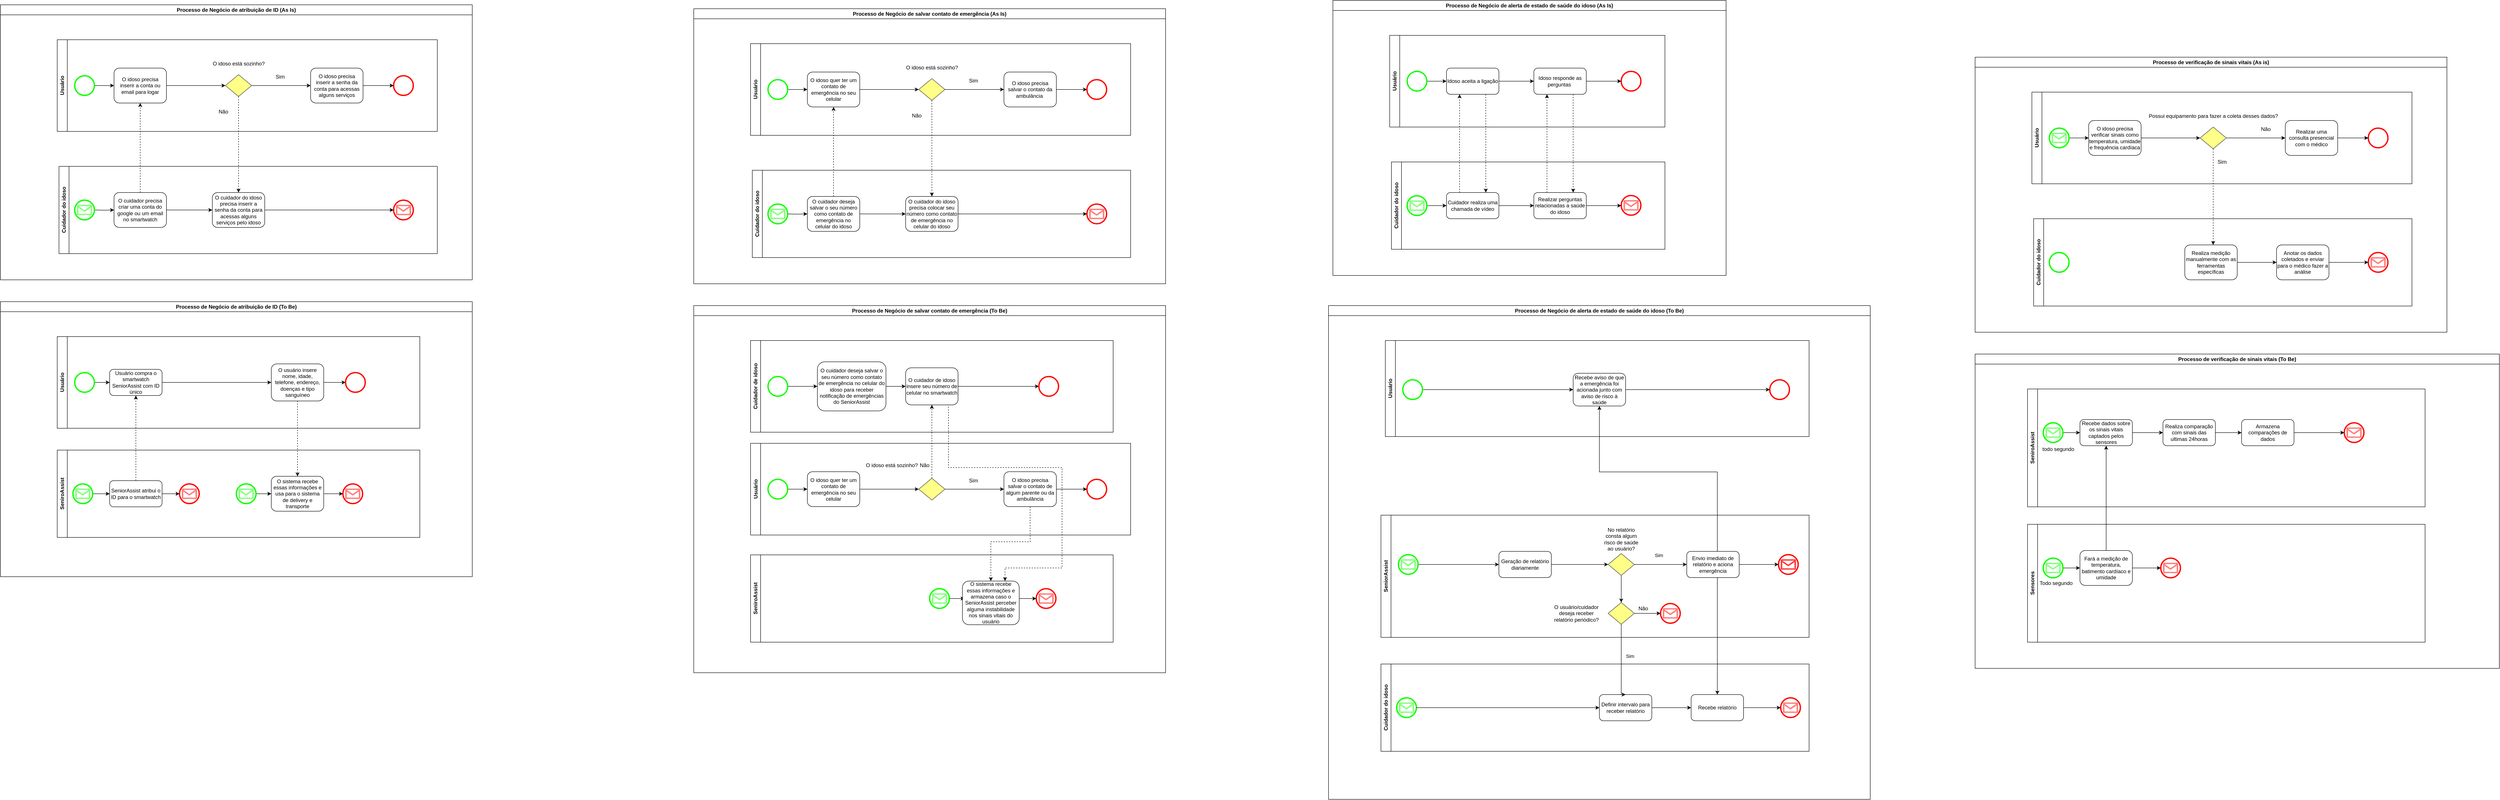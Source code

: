 <mxfile version="26.1.1">
  <diagram name="Página-1" id="VWLKyNo2RgWWg0Q7l7Tv">
    <mxGraphModel dx="5354" dy="5942" grid="1" gridSize="10" guides="1" tooltips="1" connect="1" arrows="1" fold="1" page="1" pageScale="1" pageWidth="827" pageHeight="1169" math="0" shadow="0">
      <root>
        <mxCell id="0" />
        <mxCell id="1" parent="0" />
        <mxCell id="Xx0-FAbtT6r73U7i-heh-1" value="Processo de Negócio de atribuição de ID (To Be)" style="swimlane;whiteSpace=wrap;html=1;startSize=23;" parent="1" vertex="1">
          <mxGeometry x="-760" y="530" width="1080" height="630" as="geometry" />
        </mxCell>
        <mxCell id="Xx0-FAbtT6r73U7i-heh-2" value="Usuário" style="swimlane;horizontal=0;whiteSpace=wrap;html=1;" parent="Xx0-FAbtT6r73U7i-heh-1" vertex="1">
          <mxGeometry x="130" y="80" width="830" height="210" as="geometry" />
        </mxCell>
        <mxCell id="Xx0-FAbtT6r73U7i-heh-3" style="edgeStyle=orthogonalEdgeStyle;rounded=0;orthogonalLoop=1;jettySize=auto;html=1;exitX=1;exitY=0.5;exitDx=0;exitDy=0;entryX=0;entryY=0.5;entryDx=0;entryDy=0;" parent="Xx0-FAbtT6r73U7i-heh-2" source="Xx0-FAbtT6r73U7i-heh-4" target="Xx0-FAbtT6r73U7i-heh-6" edge="1">
          <mxGeometry relative="1" as="geometry" />
        </mxCell>
        <mxCell id="Xx0-FAbtT6r73U7i-heh-4" value="" style="ellipse;whiteSpace=wrap;html=1;aspect=fixed;strokeColor=light-dark(#11ff00, #ededed);strokeWidth=3;" parent="Xx0-FAbtT6r73U7i-heh-2" vertex="1">
          <mxGeometry x="40" y="82.5" width="45" height="45" as="geometry" />
        </mxCell>
        <mxCell id="Xx0-FAbtT6r73U7i-heh-21" style="edgeStyle=orthogonalEdgeStyle;rounded=0;orthogonalLoop=1;jettySize=auto;html=1;entryX=0;entryY=0.5;entryDx=0;entryDy=0;" parent="Xx0-FAbtT6r73U7i-heh-2" source="Xx0-FAbtT6r73U7i-heh-6" target="Xx0-FAbtT6r73U7i-heh-20" edge="1">
          <mxGeometry relative="1" as="geometry" />
        </mxCell>
        <mxCell id="Xx0-FAbtT6r73U7i-heh-6" value="Usuário compra o smartwatch SeniorAssist com ID único" style="rounded=1;whiteSpace=wrap;html=1;" parent="Xx0-FAbtT6r73U7i-heh-2" vertex="1">
          <mxGeometry x="120" y="75" width="120" height="60" as="geometry" />
        </mxCell>
        <mxCell id="Xx0-FAbtT6r73U7i-heh-24" style="edgeStyle=orthogonalEdgeStyle;rounded=0;orthogonalLoop=1;jettySize=auto;html=1;entryX=0;entryY=0.5;entryDx=0;entryDy=0;" parent="Xx0-FAbtT6r73U7i-heh-2" source="Xx0-FAbtT6r73U7i-heh-20" target="Xx0-FAbtT6r73U7i-heh-8" edge="1">
          <mxGeometry relative="1" as="geometry" />
        </mxCell>
        <mxCell id="Xx0-FAbtT6r73U7i-heh-20" value="O usuário insere nome, idade, telefone, endereço, doenças e tipo sanguíneo" style="rounded=1;whiteSpace=wrap;html=1;" parent="Xx0-FAbtT6r73U7i-heh-2" vertex="1">
          <mxGeometry x="490" y="62.5" width="120" height="85" as="geometry" />
        </mxCell>
        <mxCell id="Xx0-FAbtT6r73U7i-heh-8" value="" style="ellipse;whiteSpace=wrap;html=1;aspect=fixed;strokeColor=light-dark(#FF0800,#EDEDED);strokeWidth=3;" parent="Xx0-FAbtT6r73U7i-heh-2" vertex="1">
          <mxGeometry x="660" y="82.5" width="45" height="45" as="geometry" />
        </mxCell>
        <mxCell id="Xx0-FAbtT6r73U7i-heh-9" value="SeniroAssist" style="swimlane;horizontal=0;whiteSpace=wrap;html=1;" parent="Xx0-FAbtT6r73U7i-heh-1" vertex="1">
          <mxGeometry x="130" y="340" width="830" height="200" as="geometry" />
        </mxCell>
        <mxCell id="Xx0-FAbtT6r73U7i-heh-75" value="" style="ellipse;whiteSpace=wrap;html=1;aspect=fixed;strokeColor=light-dark(#FF0800,#EDEDED);strokeWidth=3;" parent="Xx0-FAbtT6r73U7i-heh-9" vertex="1">
          <mxGeometry x="280" y="77.51" width="45" height="45" as="geometry" />
        </mxCell>
        <mxCell id="Xx0-FAbtT6r73U7i-heh-10" style="edgeStyle=orthogonalEdgeStyle;rounded=0;orthogonalLoop=1;jettySize=auto;html=1;exitX=1;exitY=0.5;exitDx=0;exitDy=0;entryX=0;entryY=0.5;entryDx=0;entryDy=0;" parent="Xx0-FAbtT6r73U7i-heh-9" target="Xx0-FAbtT6r73U7i-heh-12" edge="1">
          <mxGeometry relative="1" as="geometry">
            <mxPoint x="81.0" y="100" as="sourcePoint" />
          </mxGeometry>
        </mxCell>
        <mxCell id="Xx0-FAbtT6r73U7i-heh-71" style="edgeStyle=orthogonalEdgeStyle;rounded=0;orthogonalLoop=1;jettySize=auto;html=1;entryX=0;entryY=0.5;entryDx=0;entryDy=0;" parent="Xx0-FAbtT6r73U7i-heh-9" source="Xx0-FAbtT6r73U7i-heh-12" edge="1">
          <mxGeometry relative="1" as="geometry">
            <mxPoint x="280.0" y="100" as="targetPoint" />
          </mxGeometry>
        </mxCell>
        <mxCell id="Xx0-FAbtT6r73U7i-heh-12" value="SeniorAssist atribui o ID para o smartwatch" style="rounded=1;whiteSpace=wrap;html=1;" parent="Xx0-FAbtT6r73U7i-heh-9" vertex="1">
          <mxGeometry x="120" y="70.01" width="120" height="60" as="geometry" />
        </mxCell>
        <mxCell id="Xx0-FAbtT6r73U7i-heh-13" value="" style="ellipse;whiteSpace=wrap;html=1;aspect=fixed;strokeColor=light-dark(#11ff00, #ededed);strokeWidth=3;" parent="Xx0-FAbtT6r73U7i-heh-9" vertex="1">
          <mxGeometry x="36" y="77.5" width="45" height="45" as="geometry" />
        </mxCell>
        <mxCell id="Xx0-FAbtT6r73U7i-heh-14" value="" style="group" parent="Xx0-FAbtT6r73U7i-heh-9" vertex="1" connectable="0">
          <mxGeometry x="36" y="77.5" width="45" height="45" as="geometry" />
        </mxCell>
        <mxCell id="Xx0-FAbtT6r73U7i-heh-15" value="" style="ellipse;whiteSpace=wrap;html=1;aspect=fixed;strokeColor=light-dark(#11ff00, #ededed);strokeWidth=3;" parent="Xx0-FAbtT6r73U7i-heh-14" vertex="1">
          <mxGeometry width="45" height="45" as="geometry" />
        </mxCell>
        <mxCell id="Xx0-FAbtT6r73U7i-heh-16" value="" style="verticalLabelPosition=bottom;html=1;verticalAlign=top;align=center;strokeColor=none;fillColor=#11FF00;shape=mxgraph.azure.message;pointerEvents=1;" parent="Xx0-FAbtT6r73U7i-heh-14" vertex="1">
          <mxGeometry x="5" y="10.63" width="35" height="23.75" as="geometry" />
        </mxCell>
        <mxCell id="Xx0-FAbtT6r73U7i-heh-72" value="" style="group;fillColor=none;" parent="Xx0-FAbtT6r73U7i-heh-9" vertex="1" connectable="0">
          <mxGeometry x="280" y="77.51" width="45" height="45" as="geometry" />
        </mxCell>
        <mxCell id="Xx0-FAbtT6r73U7i-heh-74" value="" style="verticalLabelPosition=bottom;html=1;verticalAlign=top;align=center;strokeColor=none;fillColor=#FF0000;shape=mxgraph.azure.message;pointerEvents=1;" parent="Xx0-FAbtT6r73U7i-heh-72" vertex="1">
          <mxGeometry x="5" y="10.63" width="35" height="23.75" as="geometry" />
        </mxCell>
        <mxCell id="Xx0-FAbtT6r73U7i-heh-89" value="" style="ellipse;whiteSpace=wrap;html=1;aspect=fixed;strokeColor=light-dark(#FF0800,#EDEDED);strokeWidth=3;" parent="Xx0-FAbtT6r73U7i-heh-9" vertex="1">
          <mxGeometry x="654" y="77.51" width="45" height="45" as="geometry" />
        </mxCell>
        <mxCell id="Xx0-FAbtT6r73U7i-heh-90" style="edgeStyle=orthogonalEdgeStyle;rounded=0;orthogonalLoop=1;jettySize=auto;html=1;exitX=1;exitY=0.5;exitDx=0;exitDy=0;entryX=0;entryY=0.5;entryDx=0;entryDy=0;" parent="Xx0-FAbtT6r73U7i-heh-9" edge="1">
          <mxGeometry relative="1" as="geometry">
            <mxPoint x="455.0" y="100" as="sourcePoint" />
            <mxPoint x="490" y="100" as="targetPoint" />
          </mxGeometry>
        </mxCell>
        <mxCell id="Xx0-FAbtT6r73U7i-heh-91" style="edgeStyle=orthogonalEdgeStyle;rounded=0;orthogonalLoop=1;jettySize=auto;html=1;entryX=0;entryY=0.5;entryDx=0;entryDy=0;" parent="Xx0-FAbtT6r73U7i-heh-9" edge="1">
          <mxGeometry relative="1" as="geometry">
            <mxPoint x="654.0" y="100" as="targetPoint" />
            <mxPoint x="610" y="100" as="sourcePoint" />
          </mxGeometry>
        </mxCell>
        <mxCell id="Xx0-FAbtT6r73U7i-heh-93" value="" style="ellipse;whiteSpace=wrap;html=1;aspect=fixed;strokeColor=light-dark(#11ff00, #ededed);strokeWidth=3;" parent="Xx0-FAbtT6r73U7i-heh-9" vertex="1">
          <mxGeometry x="410" y="77.5" width="45" height="45" as="geometry" />
        </mxCell>
        <mxCell id="Xx0-FAbtT6r73U7i-heh-94" value="" style="group" parent="Xx0-FAbtT6r73U7i-heh-9" vertex="1" connectable="0">
          <mxGeometry x="410" y="77.5" width="45" height="45" as="geometry" />
        </mxCell>
        <mxCell id="Xx0-FAbtT6r73U7i-heh-95" value="" style="ellipse;whiteSpace=wrap;html=1;aspect=fixed;strokeColor=light-dark(#11ff00, #ededed);strokeWidth=3;" parent="Xx0-FAbtT6r73U7i-heh-94" vertex="1">
          <mxGeometry width="45" height="45" as="geometry" />
        </mxCell>
        <mxCell id="Xx0-FAbtT6r73U7i-heh-96" value="" style="verticalLabelPosition=bottom;html=1;verticalAlign=top;align=center;strokeColor=none;fillColor=#11FF00;shape=mxgraph.azure.message;pointerEvents=1;" parent="Xx0-FAbtT6r73U7i-heh-94" vertex="1">
          <mxGeometry x="5" y="10.63" width="35" height="23.75" as="geometry" />
        </mxCell>
        <mxCell id="Xx0-FAbtT6r73U7i-heh-97" value="" style="group;fillColor=none;" parent="Xx0-FAbtT6r73U7i-heh-9" vertex="1" connectable="0">
          <mxGeometry x="654" y="77.51" width="45" height="45" as="geometry" />
        </mxCell>
        <mxCell id="Xx0-FAbtT6r73U7i-heh-98" value="" style="verticalLabelPosition=bottom;html=1;verticalAlign=top;align=center;strokeColor=none;fillColor=#FF0000;shape=mxgraph.azure.message;pointerEvents=1;" parent="Xx0-FAbtT6r73U7i-heh-97" vertex="1">
          <mxGeometry x="5" y="10.63" width="35" height="23.75" as="geometry" />
        </mxCell>
        <mxCell id="Xx0-FAbtT6r73U7i-heh-22" value="O sistema recebe essas informações e usa para o sistema de delivery e transporte" style="rounded=1;whiteSpace=wrap;html=1;" parent="Xx0-FAbtT6r73U7i-heh-9" vertex="1">
          <mxGeometry x="490" y="60.01" width="120" height="80" as="geometry" />
        </mxCell>
        <mxCell id="Xx0-FAbtT6r73U7i-heh-99" style="edgeStyle=orthogonalEdgeStyle;rounded=0;orthogonalLoop=1;jettySize=auto;html=1;entryX=0.5;entryY=1;entryDx=0;entryDy=0;dashed=1;" parent="Xx0-FAbtT6r73U7i-heh-1" source="Xx0-FAbtT6r73U7i-heh-12" target="Xx0-FAbtT6r73U7i-heh-6" edge="1">
          <mxGeometry relative="1" as="geometry" />
        </mxCell>
        <mxCell id="Xx0-FAbtT6r73U7i-heh-100" style="edgeStyle=orthogonalEdgeStyle;rounded=0;orthogonalLoop=1;jettySize=auto;html=1;entryX=0.5;entryY=0;entryDx=0;entryDy=0;dashed=1;" parent="Xx0-FAbtT6r73U7i-heh-1" source="Xx0-FAbtT6r73U7i-heh-20" target="Xx0-FAbtT6r73U7i-heh-22" edge="1">
          <mxGeometry relative="1" as="geometry" />
        </mxCell>
        <mxCell id="Xx0-FAbtT6r73U7i-heh-28" value="Processo de Negócio de atribuição de ID (As Is)" style="swimlane;whiteSpace=wrap;html=1;startSize=23;" parent="1" vertex="1">
          <mxGeometry x="-760" y="-150" width="1080" height="630" as="geometry" />
        </mxCell>
        <mxCell id="Xx0-FAbtT6r73U7i-heh-29" value="Usuário" style="swimlane;horizontal=0;whiteSpace=wrap;html=1;" parent="Xx0-FAbtT6r73U7i-heh-28" vertex="1">
          <mxGeometry x="130" y="80" width="870" height="210" as="geometry" />
        </mxCell>
        <mxCell id="Xx0-FAbtT6r73U7i-heh-51" style="edgeStyle=orthogonalEdgeStyle;rounded=0;orthogonalLoop=1;jettySize=auto;html=1;entryX=0;entryY=0.5;entryDx=0;entryDy=0;" parent="Xx0-FAbtT6r73U7i-heh-29" source="Xx0-FAbtT6r73U7i-heh-31" target="Xx0-FAbtT6r73U7i-heh-49" edge="1">
          <mxGeometry relative="1" as="geometry" />
        </mxCell>
        <mxCell id="Xx0-FAbtT6r73U7i-heh-31" value="" style="ellipse;whiteSpace=wrap;html=1;aspect=fixed;strokeColor=light-dark(#11ff00, #ededed);strokeWidth=3;" parent="Xx0-FAbtT6r73U7i-heh-29" vertex="1">
          <mxGeometry x="40" y="82.5" width="45" height="45" as="geometry" />
        </mxCell>
        <mxCell id="Xx0-FAbtT6r73U7i-heh-36" value="" style="ellipse;whiteSpace=wrap;html=1;aspect=fixed;strokeColor=light-dark(#FF0800,#EDEDED);strokeWidth=3;" parent="Xx0-FAbtT6r73U7i-heh-29" vertex="1">
          <mxGeometry x="770" y="82.5" width="45" height="45" as="geometry" />
        </mxCell>
        <mxCell id="Xx0-FAbtT6r73U7i-heh-109" style="edgeStyle=orthogonalEdgeStyle;rounded=0;orthogonalLoop=1;jettySize=auto;html=1;entryX=0;entryY=0.5;entryDx=0;entryDy=0;" parent="Xx0-FAbtT6r73U7i-heh-29" source="Xx0-FAbtT6r73U7i-heh-49" target="Xx0-FAbtT6r73U7i-heh-106" edge="1">
          <mxGeometry relative="1" as="geometry" />
        </mxCell>
        <mxCell id="Xx0-FAbtT6r73U7i-heh-49" value="O idoso precisa inserir a conta ou email para logar" style="rounded=1;whiteSpace=wrap;html=1;" parent="Xx0-FAbtT6r73U7i-heh-29" vertex="1">
          <mxGeometry x="130" y="65" width="120" height="80" as="geometry" />
        </mxCell>
        <mxCell id="Xx0-FAbtT6r73U7i-heh-113" style="edgeStyle=orthogonalEdgeStyle;rounded=0;orthogonalLoop=1;jettySize=auto;html=1;entryX=0;entryY=0.5;entryDx=0;entryDy=0;" parent="Xx0-FAbtT6r73U7i-heh-29" source="Xx0-FAbtT6r73U7i-heh-50" target="Xx0-FAbtT6r73U7i-heh-36" edge="1">
          <mxGeometry relative="1" as="geometry" />
        </mxCell>
        <mxCell id="Xx0-FAbtT6r73U7i-heh-50" value="O idoso precisa inserir a senha da conta para acessas alguns serviços" style="rounded=1;whiteSpace=wrap;html=1;" parent="Xx0-FAbtT6r73U7i-heh-29" vertex="1">
          <mxGeometry x="580" y="65" width="120" height="80" as="geometry" />
        </mxCell>
        <mxCell id="Xx0-FAbtT6r73U7i-heh-108" style="edgeStyle=orthogonalEdgeStyle;rounded=0;orthogonalLoop=1;jettySize=auto;html=1;entryX=0;entryY=0.5;entryDx=0;entryDy=0;" parent="Xx0-FAbtT6r73U7i-heh-29" source="Xx0-FAbtT6r73U7i-heh-106" target="Xx0-FAbtT6r73U7i-heh-50" edge="1">
          <mxGeometry relative="1" as="geometry" />
        </mxCell>
        <mxCell id="Xx0-FAbtT6r73U7i-heh-106" value="" style="rhombus;whiteSpace=wrap;html=1;fillColor=#ffff88;strokeColor=#36393d;" parent="Xx0-FAbtT6r73U7i-heh-29" vertex="1">
          <mxGeometry x="385" y="80" width="60" height="50" as="geometry" />
        </mxCell>
        <mxCell id="Xx0-FAbtT6r73U7i-heh-107" value="O idoso está sozinho?" style="text;html=1;align=center;verticalAlign=middle;resizable=0;points=[];autosize=1;strokeColor=none;fillColor=none;" parent="Xx0-FAbtT6r73U7i-heh-29" vertex="1">
          <mxGeometry x="345" y="40" width="140" height="30" as="geometry" />
        </mxCell>
        <mxCell id="Xx0-FAbtT6r73U7i-heh-115" value="Sim" style="text;html=1;align=center;verticalAlign=middle;resizable=0;points=[];autosize=1;strokeColor=none;fillColor=none;" parent="Xx0-FAbtT6r73U7i-heh-29" vertex="1">
          <mxGeometry x="490" y="70" width="40" height="30" as="geometry" />
        </mxCell>
        <mxCell id="Xx0-FAbtT6r73U7i-heh-116" value="Não" style="text;html=1;align=center;verticalAlign=middle;resizable=0;points=[];autosize=1;strokeColor=none;fillColor=none;" parent="Xx0-FAbtT6r73U7i-heh-29" vertex="1">
          <mxGeometry x="355" y="150" width="50" height="30" as="geometry" />
        </mxCell>
        <mxCell id="Xx0-FAbtT6r73U7i-heh-37" value="Cuidador do idoso" style="swimlane;horizontal=0;whiteSpace=wrap;html=1;" parent="Xx0-FAbtT6r73U7i-heh-28" vertex="1">
          <mxGeometry x="134" y="370" width="866" height="200" as="geometry" />
        </mxCell>
        <mxCell id="Xx0-FAbtT6r73U7i-heh-38" style="edgeStyle=orthogonalEdgeStyle;rounded=0;orthogonalLoop=1;jettySize=auto;html=1;exitX=1;exitY=0.5;exitDx=0;exitDy=0;entryX=0;entryY=0.5;entryDx=0;entryDy=0;" parent="Xx0-FAbtT6r73U7i-heh-37" target="Xx0-FAbtT6r73U7i-heh-39" edge="1">
          <mxGeometry relative="1" as="geometry">
            <mxPoint x="81.0" y="100" as="sourcePoint" />
          </mxGeometry>
        </mxCell>
        <mxCell id="Xx0-FAbtT6r73U7i-heh-112" style="edgeStyle=orthogonalEdgeStyle;rounded=0;orthogonalLoop=1;jettySize=auto;html=1;entryX=0;entryY=0.5;entryDx=0;entryDy=0;" parent="Xx0-FAbtT6r73U7i-heh-37" source="Xx0-FAbtT6r73U7i-heh-39" target="Xx0-FAbtT6r73U7i-heh-110" edge="1">
          <mxGeometry relative="1" as="geometry" />
        </mxCell>
        <mxCell id="Xx0-FAbtT6r73U7i-heh-39" value="O cuidador precisa criar uma conta do google ou um email no smartwatch" style="rounded=1;whiteSpace=wrap;html=1;" parent="Xx0-FAbtT6r73U7i-heh-37" vertex="1">
          <mxGeometry x="126" y="60" width="120" height="80" as="geometry" />
        </mxCell>
        <mxCell id="Xx0-FAbtT6r73U7i-heh-40" value="" style="ellipse;whiteSpace=wrap;html=1;aspect=fixed;strokeColor=light-dark(#11ff00, #ededed);strokeWidth=3;" parent="Xx0-FAbtT6r73U7i-heh-37" vertex="1">
          <mxGeometry x="36" y="77.5" width="45" height="45" as="geometry" />
        </mxCell>
        <mxCell id="Xx0-FAbtT6r73U7i-heh-41" value="" style="group" parent="Xx0-FAbtT6r73U7i-heh-37" vertex="1" connectable="0">
          <mxGeometry x="36" y="77.5" width="45" height="45" as="geometry" />
        </mxCell>
        <mxCell id="Xx0-FAbtT6r73U7i-heh-42" value="" style="ellipse;whiteSpace=wrap;html=1;aspect=fixed;strokeColor=light-dark(#11ff00, #ededed);strokeWidth=3;" parent="Xx0-FAbtT6r73U7i-heh-41" vertex="1">
          <mxGeometry width="45" height="45" as="geometry" />
        </mxCell>
        <mxCell id="Xx0-FAbtT6r73U7i-heh-43" value="" style="verticalLabelPosition=bottom;html=1;verticalAlign=top;align=center;strokeColor=none;fillColor=#11FF00;shape=mxgraph.azure.message;pointerEvents=1;" parent="Xx0-FAbtT6r73U7i-heh-41" vertex="1">
          <mxGeometry x="5" y="10.63" width="35" height="23.75" as="geometry" />
        </mxCell>
        <mxCell id="Xx0-FAbtT6r73U7i-heh-101" value="" style="ellipse;whiteSpace=wrap;html=1;aspect=fixed;strokeColor=light-dark(#FF0800,#EDEDED);strokeWidth=3;" parent="Xx0-FAbtT6r73U7i-heh-37" vertex="1">
          <mxGeometry x="766" y="77.5" width="45" height="45" as="geometry" />
        </mxCell>
        <mxCell id="Xx0-FAbtT6r73U7i-heh-102" value="" style="group;fillColor=none;" parent="Xx0-FAbtT6r73U7i-heh-37" vertex="1" connectable="0">
          <mxGeometry x="766" y="77.5" width="45" height="45" as="geometry" />
        </mxCell>
        <mxCell id="Xx0-FAbtT6r73U7i-heh-103" value="" style="verticalLabelPosition=bottom;html=1;verticalAlign=top;align=center;strokeColor=none;fillColor=#FF0000;shape=mxgraph.azure.message;pointerEvents=1;" parent="Xx0-FAbtT6r73U7i-heh-102" vertex="1">
          <mxGeometry x="5" y="10.63" width="35" height="23.75" as="geometry" />
        </mxCell>
        <mxCell id="Xx0-FAbtT6r73U7i-heh-114" style="edgeStyle=orthogonalEdgeStyle;rounded=0;orthogonalLoop=1;jettySize=auto;html=1;" parent="Xx0-FAbtT6r73U7i-heh-37" source="Xx0-FAbtT6r73U7i-heh-110" edge="1">
          <mxGeometry relative="1" as="geometry">
            <mxPoint x="766" y="100" as="targetPoint" />
          </mxGeometry>
        </mxCell>
        <mxCell id="Xx0-FAbtT6r73U7i-heh-110" value="O cuidador do idoso precisa inserir a senha da conta para acessas alguns serviços pelo idoso" style="rounded=1;whiteSpace=wrap;html=1;" parent="Xx0-FAbtT6r73U7i-heh-37" vertex="1">
          <mxGeometry x="351" y="60" width="120" height="80" as="geometry" />
        </mxCell>
        <mxCell id="Xx0-FAbtT6r73U7i-heh-105" style="edgeStyle=orthogonalEdgeStyle;rounded=0;orthogonalLoop=1;jettySize=auto;html=1;entryX=0.5;entryY=1;entryDx=0;entryDy=0;dashed=1;" parent="Xx0-FAbtT6r73U7i-heh-28" source="Xx0-FAbtT6r73U7i-heh-39" target="Xx0-FAbtT6r73U7i-heh-49" edge="1">
          <mxGeometry relative="1" as="geometry" />
        </mxCell>
        <mxCell id="Xx0-FAbtT6r73U7i-heh-111" style="edgeStyle=orthogonalEdgeStyle;rounded=0;orthogonalLoop=1;jettySize=auto;html=1;entryX=0.5;entryY=0;entryDx=0;entryDy=0;dashed=1;" parent="Xx0-FAbtT6r73U7i-heh-28" source="Xx0-FAbtT6r73U7i-heh-106" target="Xx0-FAbtT6r73U7i-heh-110" edge="1">
          <mxGeometry relative="1" as="geometry" />
        </mxCell>
        <mxCell id="HFIIwHyYClNsChMtDCV7-1" value="Processo de verificação de sinais vitais (To Be)" style="swimlane;whiteSpace=wrap;html=1;startSize=23;" vertex="1" parent="1">
          <mxGeometry x="3760" y="650" width="1200" height="720" as="geometry" />
        </mxCell>
        <mxCell id="HFIIwHyYClNsChMtDCV7-10" value="SeniroAssist" style="swimlane;horizontal=0;whiteSpace=wrap;html=1;" vertex="1" parent="HFIIwHyYClNsChMtDCV7-1">
          <mxGeometry x="120" y="80" width="910" height="270" as="geometry" />
        </mxCell>
        <mxCell id="HFIIwHyYClNsChMtDCV7-12" style="edgeStyle=orthogonalEdgeStyle;rounded=0;orthogonalLoop=1;jettySize=auto;html=1;exitX=1;exitY=0.5;exitDx=0;exitDy=0;entryX=0;entryY=0.5;entryDx=0;entryDy=0;" edge="1" parent="HFIIwHyYClNsChMtDCV7-10" target="HFIIwHyYClNsChMtDCV7-14">
          <mxGeometry relative="1" as="geometry">
            <mxPoint x="81.0" y="100" as="sourcePoint" />
          </mxGeometry>
        </mxCell>
        <mxCell id="HFIIwHyYClNsChMtDCV7-76" style="edgeStyle=orthogonalEdgeStyle;rounded=0;orthogonalLoop=1;jettySize=auto;html=1;" edge="1" parent="HFIIwHyYClNsChMtDCV7-10" source="HFIIwHyYClNsChMtDCV7-14">
          <mxGeometry relative="1" as="geometry">
            <mxPoint x="310" y="100.01" as="targetPoint" />
          </mxGeometry>
        </mxCell>
        <mxCell id="HFIIwHyYClNsChMtDCV7-14" value="Recebe dados sobre os sinais vitais captados pelos sensores" style="rounded=1;whiteSpace=wrap;html=1;" vertex="1" parent="HFIIwHyYClNsChMtDCV7-10">
          <mxGeometry x="120" y="70.01" width="120" height="60" as="geometry" />
        </mxCell>
        <mxCell id="HFIIwHyYClNsChMtDCV7-15" value="" style="ellipse;whiteSpace=wrap;html=1;aspect=fixed;strokeColor=light-dark(#11ff00, #ededed);strokeWidth=3;" vertex="1" parent="HFIIwHyYClNsChMtDCV7-10">
          <mxGeometry x="36" y="77.5" width="45" height="45" as="geometry" />
        </mxCell>
        <mxCell id="HFIIwHyYClNsChMtDCV7-16" value="" style="group" vertex="1" connectable="0" parent="HFIIwHyYClNsChMtDCV7-10">
          <mxGeometry x="36" y="77.5" width="45" height="45" as="geometry" />
        </mxCell>
        <mxCell id="HFIIwHyYClNsChMtDCV7-17" value="" style="ellipse;whiteSpace=wrap;html=1;aspect=fixed;strokeColor=light-dark(#11ff00, #ededed);strokeWidth=3;" vertex="1" parent="HFIIwHyYClNsChMtDCV7-16">
          <mxGeometry width="45" height="45" as="geometry" />
        </mxCell>
        <mxCell id="HFIIwHyYClNsChMtDCV7-18" value="" style="verticalLabelPosition=bottom;html=1;verticalAlign=top;align=center;strokeColor=none;fillColor=#11FF00;shape=mxgraph.azure.message;pointerEvents=1;" vertex="1" parent="HFIIwHyYClNsChMtDCV7-16">
          <mxGeometry x="5" y="10.63" width="35" height="23.75" as="geometry" />
        </mxCell>
        <mxCell id="HFIIwHyYClNsChMtDCV7-80" style="edgeStyle=orthogonalEdgeStyle;rounded=0;orthogonalLoop=1;jettySize=auto;html=1;entryX=0;entryY=0.5;entryDx=0;entryDy=0;" edge="1" parent="HFIIwHyYClNsChMtDCV7-10" source="HFIIwHyYClNsChMtDCV7-77">
          <mxGeometry relative="1" as="geometry">
            <mxPoint x="490" y="100.01" as="targetPoint" />
          </mxGeometry>
        </mxCell>
        <mxCell id="HFIIwHyYClNsChMtDCV7-77" value="Realiza comparação com sinais das ultimas 24horas" style="rounded=1;whiteSpace=wrap;html=1;" vertex="1" parent="HFIIwHyYClNsChMtDCV7-10">
          <mxGeometry x="310" y="70" width="120" height="60" as="geometry" />
        </mxCell>
        <mxCell id="HFIIwHyYClNsChMtDCV7-91" value="" style="ellipse;whiteSpace=wrap;html=1;aspect=fixed;strokeColor=light-dark(#FF0800,#EDEDED);strokeWidth=3;" vertex="1" parent="HFIIwHyYClNsChMtDCV7-10">
          <mxGeometry x="725" y="77.51" width="45" height="45" as="geometry" />
        </mxCell>
        <mxCell id="HFIIwHyYClNsChMtDCV7-131" value="" style="verticalLabelPosition=bottom;html=1;verticalAlign=top;align=center;strokeColor=none;fillColor=#FF0000;shape=mxgraph.azure.message;pointerEvents=1;" vertex="1" parent="HFIIwHyYClNsChMtDCV7-10">
          <mxGeometry x="730" y="88.14" width="35" height="23.75" as="geometry" />
        </mxCell>
        <mxCell id="HFIIwHyYClNsChMtDCV7-189" style="edgeStyle=orthogonalEdgeStyle;rounded=0;orthogonalLoop=1;jettySize=auto;html=1;entryX=0;entryY=0.5;entryDx=0;entryDy=0;" edge="1" parent="HFIIwHyYClNsChMtDCV7-10" source="HFIIwHyYClNsChMtDCV7-188" target="HFIIwHyYClNsChMtDCV7-91">
          <mxGeometry relative="1" as="geometry" />
        </mxCell>
        <mxCell id="HFIIwHyYClNsChMtDCV7-188" value="Armazena comparações de dados" style="rounded=1;whiteSpace=wrap;html=1;" vertex="1" parent="HFIIwHyYClNsChMtDCV7-10">
          <mxGeometry x="490" y="70.01" width="120" height="60" as="geometry" />
        </mxCell>
        <mxCell id="HFIIwHyYClNsChMtDCV7-186" value="todo segundo" style="text;html=1;align=center;verticalAlign=middle;resizable=0;points=[];autosize=1;strokeColor=none;fillColor=none;" vertex="1" parent="HFIIwHyYClNsChMtDCV7-10">
          <mxGeometry x="20" y="122.5" width="100" height="30" as="geometry" />
        </mxCell>
        <mxCell id="HFIIwHyYClNsChMtDCV7-171" value="Sensores" style="swimlane;horizontal=0;whiteSpace=wrap;html=1;" vertex="1" parent="HFIIwHyYClNsChMtDCV7-1">
          <mxGeometry x="120" y="390" width="910" height="270" as="geometry" />
        </mxCell>
        <mxCell id="HFIIwHyYClNsChMtDCV7-172" style="edgeStyle=orthogonalEdgeStyle;rounded=0;orthogonalLoop=1;jettySize=auto;html=1;exitX=1;exitY=0.5;exitDx=0;exitDy=0;entryX=0;entryY=0.5;entryDx=0;entryDy=0;" edge="1" parent="HFIIwHyYClNsChMtDCV7-171" target="HFIIwHyYClNsChMtDCV7-174">
          <mxGeometry relative="1" as="geometry">
            <mxPoint x="81.0" y="100" as="sourcePoint" />
          </mxGeometry>
        </mxCell>
        <mxCell id="HFIIwHyYClNsChMtDCV7-190" style="edgeStyle=orthogonalEdgeStyle;rounded=0;orthogonalLoop=1;jettySize=auto;html=1;entryX=0;entryY=0.5;entryDx=0;entryDy=0;" edge="1" parent="HFIIwHyYClNsChMtDCV7-171" source="HFIIwHyYClNsChMtDCV7-174" target="HFIIwHyYClNsChMtDCV7-181">
          <mxGeometry relative="1" as="geometry" />
        </mxCell>
        <mxCell id="HFIIwHyYClNsChMtDCV7-174" value="Fará a medição de temperatura, batimento cardíaco e umidade" style="rounded=1;whiteSpace=wrap;html=1;" vertex="1" parent="HFIIwHyYClNsChMtDCV7-171">
          <mxGeometry x="120" y="60.0" width="120" height="79.99" as="geometry" />
        </mxCell>
        <mxCell id="HFIIwHyYClNsChMtDCV7-175" value="" style="ellipse;whiteSpace=wrap;html=1;aspect=fixed;strokeColor=light-dark(#11ff00, #ededed);strokeWidth=3;" vertex="1" parent="HFIIwHyYClNsChMtDCV7-171">
          <mxGeometry x="36" y="77.5" width="45" height="45" as="geometry" />
        </mxCell>
        <mxCell id="HFIIwHyYClNsChMtDCV7-176" value="" style="group" vertex="1" connectable="0" parent="HFIIwHyYClNsChMtDCV7-171">
          <mxGeometry x="36" y="77.5" width="45" height="45" as="geometry" />
        </mxCell>
        <mxCell id="HFIIwHyYClNsChMtDCV7-177" value="" style="ellipse;whiteSpace=wrap;html=1;aspect=fixed;strokeColor=light-dark(#11ff00, #ededed);strokeWidth=3;" vertex="1" parent="HFIIwHyYClNsChMtDCV7-176">
          <mxGeometry width="45" height="45" as="geometry" />
        </mxCell>
        <mxCell id="HFIIwHyYClNsChMtDCV7-178" value="" style="verticalLabelPosition=bottom;html=1;verticalAlign=top;align=center;strokeColor=none;fillColor=#11FF00;shape=mxgraph.azure.message;pointerEvents=1;" vertex="1" parent="HFIIwHyYClNsChMtDCV7-176">
          <mxGeometry x="5" y="10.63" width="35" height="23.75" as="geometry" />
        </mxCell>
        <mxCell id="HFIIwHyYClNsChMtDCV7-181" value="" style="ellipse;whiteSpace=wrap;html=1;aspect=fixed;strokeColor=light-dark(#FF0800,#EDEDED);strokeWidth=3;" vertex="1" parent="HFIIwHyYClNsChMtDCV7-171">
          <mxGeometry x="305" y="77.5" width="45" height="45" as="geometry" />
        </mxCell>
        <mxCell id="HFIIwHyYClNsChMtDCV7-187" value="Todo segundo" style="text;html=1;align=center;verticalAlign=middle;resizable=0;points=[];autosize=1;strokeColor=none;fillColor=none;" vertex="1" parent="HFIIwHyYClNsChMtDCV7-171">
          <mxGeometry x="15" y="120" width="100" height="30" as="geometry" />
        </mxCell>
        <mxCell id="HFIIwHyYClNsChMtDCV7-183" value="" style="verticalLabelPosition=bottom;html=1;verticalAlign=top;align=center;strokeColor=none;fillColor=#FF0000;shape=mxgraph.azure.message;pointerEvents=1;" vertex="1" parent="HFIIwHyYClNsChMtDCV7-171">
          <mxGeometry x="310" y="88.13" width="35" height="23.75" as="geometry" />
        </mxCell>
        <mxCell id="HFIIwHyYClNsChMtDCV7-185" style="edgeStyle=orthogonalEdgeStyle;rounded=0;orthogonalLoop=1;jettySize=auto;html=1;entryX=0.5;entryY=1;entryDx=0;entryDy=0;" edge="1" parent="HFIIwHyYClNsChMtDCV7-1" source="HFIIwHyYClNsChMtDCV7-174" target="HFIIwHyYClNsChMtDCV7-14">
          <mxGeometry relative="1" as="geometry" />
        </mxCell>
        <mxCell id="Z1ri_Hsp-UqRFLoxh3ZL-34" value="Processo de Negócio de alerta de estado de saúde do idoso (As Is)" style="swimlane;whiteSpace=wrap;html=1;startSize=23;" vertex="1" parent="1">
          <mxGeometry x="2290" y="-160" width="900" height="630" as="geometry" />
        </mxCell>
        <mxCell id="Z1ri_Hsp-UqRFLoxh3ZL-35" value="Usuário" style="swimlane;horizontal=0;whiteSpace=wrap;html=1;startSize=23;" vertex="1" parent="Z1ri_Hsp-UqRFLoxh3ZL-34">
          <mxGeometry x="130" y="80" width="630" height="210" as="geometry" />
        </mxCell>
        <mxCell id="Z1ri_Hsp-UqRFLoxh3ZL-36" style="edgeStyle=orthogonalEdgeStyle;rounded=0;orthogonalLoop=1;jettySize=auto;html=1;entryX=0;entryY=0.5;entryDx=0;entryDy=0;" edge="1" parent="Z1ri_Hsp-UqRFLoxh3ZL-35" source="Z1ri_Hsp-UqRFLoxh3ZL-37">
          <mxGeometry relative="1" as="geometry">
            <mxPoint x="130" y="105" as="targetPoint" />
          </mxGeometry>
        </mxCell>
        <mxCell id="Z1ri_Hsp-UqRFLoxh3ZL-37" value="" style="ellipse;whiteSpace=wrap;html=1;aspect=fixed;strokeColor=light-dark(#11ff00, #ededed);strokeWidth=3;" vertex="1" parent="Z1ri_Hsp-UqRFLoxh3ZL-35">
          <mxGeometry x="40" y="82.5" width="45" height="45" as="geometry" />
        </mxCell>
        <mxCell id="Z1ri_Hsp-UqRFLoxh3ZL-38" value="" style="ellipse;whiteSpace=wrap;html=1;aspect=fixed;strokeColor=light-dark(#FF0800,#EDEDED);strokeWidth=3;" vertex="1" parent="Z1ri_Hsp-UqRFLoxh3ZL-35">
          <mxGeometry x="530" y="82.5" width="45" height="45" as="geometry" />
        </mxCell>
        <mxCell id="Z1ri_Hsp-UqRFLoxh3ZL-71" style="edgeStyle=orthogonalEdgeStyle;rounded=0;orthogonalLoop=1;jettySize=auto;html=1;entryX=0;entryY=0.5;entryDx=0;entryDy=0;" edge="1" parent="Z1ri_Hsp-UqRFLoxh3ZL-35" source="Z1ri_Hsp-UqRFLoxh3ZL-66" target="Z1ri_Hsp-UqRFLoxh3ZL-70">
          <mxGeometry relative="1" as="geometry" />
        </mxCell>
        <mxCell id="Z1ri_Hsp-UqRFLoxh3ZL-66" value="Idoso aceita a ligação" style="rounded=1;whiteSpace=wrap;html=1;" vertex="1" parent="Z1ri_Hsp-UqRFLoxh3ZL-35">
          <mxGeometry x="130" y="75" width="120" height="60" as="geometry" />
        </mxCell>
        <mxCell id="Z1ri_Hsp-UqRFLoxh3ZL-80" style="edgeStyle=orthogonalEdgeStyle;rounded=0;orthogonalLoop=1;jettySize=auto;html=1;entryX=0;entryY=0.5;entryDx=0;entryDy=0;" edge="1" parent="Z1ri_Hsp-UqRFLoxh3ZL-35" source="Z1ri_Hsp-UqRFLoxh3ZL-70" target="Z1ri_Hsp-UqRFLoxh3ZL-38">
          <mxGeometry relative="1" as="geometry" />
        </mxCell>
        <mxCell id="Z1ri_Hsp-UqRFLoxh3ZL-70" value="Idoso responde as perguntas&amp;nbsp;" style="rounded=1;whiteSpace=wrap;html=1;" vertex="1" parent="Z1ri_Hsp-UqRFLoxh3ZL-35">
          <mxGeometry x="330" y="75" width="120" height="60" as="geometry" />
        </mxCell>
        <mxCell id="Z1ri_Hsp-UqRFLoxh3ZL-48" value="Cuidador do idoso" style="swimlane;horizontal=0;whiteSpace=wrap;html=1;" vertex="1" parent="Z1ri_Hsp-UqRFLoxh3ZL-34">
          <mxGeometry x="134" y="370" width="626" height="200" as="geometry" />
        </mxCell>
        <mxCell id="Z1ri_Hsp-UqRFLoxh3ZL-49" style="edgeStyle=orthogonalEdgeStyle;rounded=0;orthogonalLoop=1;jettySize=auto;html=1;exitX=1;exitY=0.5;exitDx=0;exitDy=0;entryX=0;entryY=0.5;entryDx=0;entryDy=0;" edge="1" parent="Z1ri_Hsp-UqRFLoxh3ZL-48">
          <mxGeometry relative="1" as="geometry">
            <mxPoint x="81.0" y="100" as="sourcePoint" />
            <mxPoint x="126" y="100" as="targetPoint" />
          </mxGeometry>
        </mxCell>
        <mxCell id="Z1ri_Hsp-UqRFLoxh3ZL-52" value="" style="ellipse;whiteSpace=wrap;html=1;aspect=fixed;strokeColor=light-dark(#11ff00, #ededed);strokeWidth=3;" vertex="1" parent="Z1ri_Hsp-UqRFLoxh3ZL-48">
          <mxGeometry x="36" y="77.5" width="45" height="45" as="geometry" />
        </mxCell>
        <mxCell id="Z1ri_Hsp-UqRFLoxh3ZL-53" value="" style="group" connectable="0" vertex="1" parent="Z1ri_Hsp-UqRFLoxh3ZL-48">
          <mxGeometry x="36" y="77.5" width="45" height="45" as="geometry" />
        </mxCell>
        <mxCell id="Z1ri_Hsp-UqRFLoxh3ZL-54" value="" style="ellipse;whiteSpace=wrap;html=1;aspect=fixed;strokeColor=light-dark(#11ff00, #ededed);strokeWidth=3;" vertex="1" parent="Z1ri_Hsp-UqRFLoxh3ZL-53">
          <mxGeometry width="45" height="45" as="geometry" />
        </mxCell>
        <mxCell id="Z1ri_Hsp-UqRFLoxh3ZL-55" value="" style="verticalLabelPosition=bottom;html=1;verticalAlign=top;align=center;strokeColor=none;fillColor=#11FF00;shape=mxgraph.azure.message;pointerEvents=1;" vertex="1" parent="Z1ri_Hsp-UqRFLoxh3ZL-53">
          <mxGeometry x="5" y="10.63" width="35" height="23.75" as="geometry" />
        </mxCell>
        <mxCell id="Z1ri_Hsp-UqRFLoxh3ZL-56" value="" style="ellipse;whiteSpace=wrap;html=1;aspect=fixed;strokeColor=light-dark(#FF0800,#EDEDED);strokeWidth=3;" vertex="1" parent="Z1ri_Hsp-UqRFLoxh3ZL-48">
          <mxGeometry x="526" y="76.88" width="45" height="45" as="geometry" />
        </mxCell>
        <mxCell id="Z1ri_Hsp-UqRFLoxh3ZL-57" value="" style="group;fillColor=none;" connectable="0" vertex="1" parent="Z1ri_Hsp-UqRFLoxh3ZL-48">
          <mxGeometry x="526" y="76.88" width="45" height="45" as="geometry" />
        </mxCell>
        <mxCell id="Z1ri_Hsp-UqRFLoxh3ZL-58" value="" style="verticalLabelPosition=bottom;html=1;verticalAlign=top;align=center;strokeColor=none;fillColor=#FF0000;shape=mxgraph.azure.message;pointerEvents=1;" vertex="1" parent="Z1ri_Hsp-UqRFLoxh3ZL-57">
          <mxGeometry x="5" y="10.63" width="35" height="23.75" as="geometry" />
        </mxCell>
        <mxCell id="Z1ri_Hsp-UqRFLoxh3ZL-76" style="edgeStyle=orthogonalEdgeStyle;rounded=0;orthogonalLoop=1;jettySize=auto;html=1;entryX=0;entryY=0.5;entryDx=0;entryDy=0;" edge="1" parent="Z1ri_Hsp-UqRFLoxh3ZL-48" source="Z1ri_Hsp-UqRFLoxh3ZL-65" target="Z1ri_Hsp-UqRFLoxh3ZL-69">
          <mxGeometry relative="1" as="geometry" />
        </mxCell>
        <mxCell id="Z1ri_Hsp-UqRFLoxh3ZL-65" value="Cuidador realiza uma chamada de vídeo" style="rounded=1;whiteSpace=wrap;html=1;" vertex="1" parent="Z1ri_Hsp-UqRFLoxh3ZL-48">
          <mxGeometry x="126" y="70" width="120" height="60" as="geometry" />
        </mxCell>
        <mxCell id="Z1ri_Hsp-UqRFLoxh3ZL-81" style="edgeStyle=orthogonalEdgeStyle;rounded=0;orthogonalLoop=1;jettySize=auto;html=1;" edge="1" parent="Z1ri_Hsp-UqRFLoxh3ZL-48" source="Z1ri_Hsp-UqRFLoxh3ZL-69">
          <mxGeometry relative="1" as="geometry">
            <mxPoint x="526" y="100.0" as="targetPoint" />
          </mxGeometry>
        </mxCell>
        <mxCell id="Z1ri_Hsp-UqRFLoxh3ZL-69" value="Realizar perguntas relacionadas a saúde do idoso" style="rounded=1;whiteSpace=wrap;html=1;" vertex="1" parent="Z1ri_Hsp-UqRFLoxh3ZL-48">
          <mxGeometry x="326" y="70" width="120" height="60" as="geometry" />
        </mxCell>
        <mxCell id="Z1ri_Hsp-UqRFLoxh3ZL-74" style="edgeStyle=orthogonalEdgeStyle;rounded=0;orthogonalLoop=1;jettySize=auto;html=1;exitX=0.25;exitY=0;exitDx=0;exitDy=0;entryX=0.25;entryY=1;entryDx=0;entryDy=0;dashed=1;" edge="1" parent="Z1ri_Hsp-UqRFLoxh3ZL-34" source="Z1ri_Hsp-UqRFLoxh3ZL-65" target="Z1ri_Hsp-UqRFLoxh3ZL-66">
          <mxGeometry relative="1" as="geometry" />
        </mxCell>
        <mxCell id="Z1ri_Hsp-UqRFLoxh3ZL-75" style="edgeStyle=orthogonalEdgeStyle;rounded=0;orthogonalLoop=1;jettySize=auto;html=1;exitX=0.75;exitY=1;exitDx=0;exitDy=0;entryX=0.75;entryY=0;entryDx=0;entryDy=0;dashed=1;" edge="1" parent="Z1ri_Hsp-UqRFLoxh3ZL-34" source="Z1ri_Hsp-UqRFLoxh3ZL-66" target="Z1ri_Hsp-UqRFLoxh3ZL-65">
          <mxGeometry relative="1" as="geometry" />
        </mxCell>
        <mxCell id="Z1ri_Hsp-UqRFLoxh3ZL-77" style="edgeStyle=orthogonalEdgeStyle;rounded=0;orthogonalLoop=1;jettySize=auto;html=1;exitX=0.25;exitY=0;exitDx=0;exitDy=0;entryX=0.25;entryY=1;entryDx=0;entryDy=0;dashed=1;" edge="1" parent="Z1ri_Hsp-UqRFLoxh3ZL-34" source="Z1ri_Hsp-UqRFLoxh3ZL-69" target="Z1ri_Hsp-UqRFLoxh3ZL-70">
          <mxGeometry relative="1" as="geometry" />
        </mxCell>
        <mxCell id="Z1ri_Hsp-UqRFLoxh3ZL-78" style="edgeStyle=orthogonalEdgeStyle;rounded=0;orthogonalLoop=1;jettySize=auto;html=1;exitX=0.75;exitY=1;exitDx=0;exitDy=0;entryX=0.75;entryY=0;entryDx=0;entryDy=0;dashed=1;" edge="1" parent="Z1ri_Hsp-UqRFLoxh3ZL-34" source="Z1ri_Hsp-UqRFLoxh3ZL-70" target="Z1ri_Hsp-UqRFLoxh3ZL-69">
          <mxGeometry relative="1" as="geometry" />
        </mxCell>
        <mxCell id="HFIIwHyYClNsChMtDCV7-33" value="Processo de verificação de sinais vitais (As is)" style="swimlane;whiteSpace=wrap;html=1;startSize=23;" vertex="1" parent="1">
          <mxGeometry x="3760" y="-30" width="1080" height="630" as="geometry" />
        </mxCell>
        <mxCell id="HFIIwHyYClNsChMtDCV7-34" value="Usuário" style="swimlane;horizontal=0;whiteSpace=wrap;html=1;" vertex="1" parent="HFIIwHyYClNsChMtDCV7-33">
          <mxGeometry x="130" y="80" width="870" height="210" as="geometry" />
        </mxCell>
        <mxCell id="HFIIwHyYClNsChMtDCV7-35" style="edgeStyle=orthogonalEdgeStyle;rounded=0;orthogonalLoop=1;jettySize=auto;html=1;entryX=0;entryY=0.5;entryDx=0;entryDy=0;" edge="1" parent="HFIIwHyYClNsChMtDCV7-34" source="HFIIwHyYClNsChMtDCV7-36" target="HFIIwHyYClNsChMtDCV7-39">
          <mxGeometry relative="1" as="geometry" />
        </mxCell>
        <mxCell id="HFIIwHyYClNsChMtDCV7-36" value="" style="ellipse;whiteSpace=wrap;html=1;aspect=fixed;strokeColor=light-dark(#11ff00, #ededed);strokeWidth=3;" vertex="1" parent="HFIIwHyYClNsChMtDCV7-34">
          <mxGeometry x="40" y="82.5" width="45" height="45" as="geometry" />
        </mxCell>
        <mxCell id="HFIIwHyYClNsChMtDCV7-37" value="" style="ellipse;whiteSpace=wrap;html=1;aspect=fixed;strokeColor=light-dark(#FF0800,#EDEDED);strokeWidth=3;" vertex="1" parent="HFIIwHyYClNsChMtDCV7-34">
          <mxGeometry x="770" y="82.5" width="45" height="45" as="geometry" />
        </mxCell>
        <mxCell id="HFIIwHyYClNsChMtDCV7-38" style="edgeStyle=orthogonalEdgeStyle;rounded=0;orthogonalLoop=1;jettySize=auto;html=1;entryX=0;entryY=0.5;entryDx=0;entryDy=0;" edge="1" parent="HFIIwHyYClNsChMtDCV7-34" source="HFIIwHyYClNsChMtDCV7-39" target="HFIIwHyYClNsChMtDCV7-43">
          <mxGeometry relative="1" as="geometry" />
        </mxCell>
        <mxCell id="HFIIwHyYClNsChMtDCV7-39" value="O idoso precisa verificar sinais como temperatura, umidade e frequência cardíaca" style="rounded=1;whiteSpace=wrap;html=1;" vertex="1" parent="HFIIwHyYClNsChMtDCV7-34">
          <mxGeometry x="130" y="65" width="120" height="80" as="geometry" />
        </mxCell>
        <mxCell id="HFIIwHyYClNsChMtDCV7-40" style="edgeStyle=orthogonalEdgeStyle;rounded=0;orthogonalLoop=1;jettySize=auto;html=1;entryX=0;entryY=0.5;entryDx=0;entryDy=0;" edge="1" parent="HFIIwHyYClNsChMtDCV7-34" source="HFIIwHyYClNsChMtDCV7-41" target="HFIIwHyYClNsChMtDCV7-37">
          <mxGeometry relative="1" as="geometry" />
        </mxCell>
        <mxCell id="HFIIwHyYClNsChMtDCV7-41" value="Realizar uma consulta presencial com o médico" style="rounded=1;whiteSpace=wrap;html=1;" vertex="1" parent="HFIIwHyYClNsChMtDCV7-34">
          <mxGeometry x="580" y="65" width="120" height="80" as="geometry" />
        </mxCell>
        <mxCell id="HFIIwHyYClNsChMtDCV7-42" style="edgeStyle=orthogonalEdgeStyle;rounded=0;orthogonalLoop=1;jettySize=auto;html=1;entryX=0;entryY=0.5;entryDx=0;entryDy=0;" edge="1" parent="HFIIwHyYClNsChMtDCV7-34" source="HFIIwHyYClNsChMtDCV7-43" target="HFIIwHyYClNsChMtDCV7-41">
          <mxGeometry relative="1" as="geometry" />
        </mxCell>
        <mxCell id="HFIIwHyYClNsChMtDCV7-43" value="" style="rhombus;whiteSpace=wrap;html=1;fillColor=#ffff88;strokeColor=#36393d;" vertex="1" parent="HFIIwHyYClNsChMtDCV7-34">
          <mxGeometry x="385" y="80" width="60" height="50" as="geometry" />
        </mxCell>
        <mxCell id="HFIIwHyYClNsChMtDCV7-44" value="Possui equipamento para fazer a coleta desses dados?" style="text;html=1;align=center;verticalAlign=middle;resizable=0;points=[];autosize=1;strokeColor=none;fillColor=none;" vertex="1" parent="HFIIwHyYClNsChMtDCV7-34">
          <mxGeometry x="255" y="40" width="320" height="30" as="geometry" />
        </mxCell>
        <mxCell id="HFIIwHyYClNsChMtDCV7-45" value="Sim" style="text;html=1;align=center;verticalAlign=middle;resizable=0;points=[];autosize=1;strokeColor=none;fillColor=none;" vertex="1" parent="HFIIwHyYClNsChMtDCV7-34">
          <mxGeometry x="415" y="145" width="40" height="30" as="geometry" />
        </mxCell>
        <mxCell id="HFIIwHyYClNsChMtDCV7-46" value="Não" style="text;html=1;align=center;verticalAlign=middle;resizable=0;points=[];autosize=1;strokeColor=none;fillColor=none;" vertex="1" parent="HFIIwHyYClNsChMtDCV7-34">
          <mxGeometry x="510" y="70" width="50" height="30" as="geometry" />
        </mxCell>
        <mxCell id="HFIIwHyYClNsChMtDCV7-54" value="" style="verticalLabelPosition=bottom;html=1;verticalAlign=top;align=center;strokeColor=none;fillColor=#11FF00;shape=mxgraph.azure.message;pointerEvents=1;" vertex="1" parent="HFIIwHyYClNsChMtDCV7-34">
          <mxGeometry x="45" y="93.13" width="35" height="23.75" as="geometry" />
        </mxCell>
        <mxCell id="HFIIwHyYClNsChMtDCV7-47" value="Cuidador do idoso" style="swimlane;horizontal=0;whiteSpace=wrap;html=1;" vertex="1" parent="HFIIwHyYClNsChMtDCV7-33">
          <mxGeometry x="134" y="370" width="866" height="200" as="geometry" />
        </mxCell>
        <mxCell id="HFIIwHyYClNsChMtDCV7-69" style="edgeStyle=orthogonalEdgeStyle;rounded=0;orthogonalLoop=1;jettySize=auto;html=1;entryX=0;entryY=0.5;entryDx=0;entryDy=0;" edge="1" parent="HFIIwHyYClNsChMtDCV7-47" source="HFIIwHyYClNsChMtDCV7-50" target="HFIIwHyYClNsChMtDCV7-68">
          <mxGeometry relative="1" as="geometry" />
        </mxCell>
        <mxCell id="HFIIwHyYClNsChMtDCV7-50" value="Realiza medição manualmente com as ferramentas específicas" style="rounded=1;whiteSpace=wrap;html=1;" vertex="1" parent="HFIIwHyYClNsChMtDCV7-47">
          <mxGeometry x="346" y="60" width="120" height="80" as="geometry" />
        </mxCell>
        <mxCell id="HFIIwHyYClNsChMtDCV7-51" value="" style="ellipse;whiteSpace=wrap;html=1;aspect=fixed;strokeColor=light-dark(#11ff00, #ededed);strokeWidth=3;" vertex="1" parent="HFIIwHyYClNsChMtDCV7-47">
          <mxGeometry x="36" y="77.5" width="45" height="45" as="geometry" />
        </mxCell>
        <mxCell id="HFIIwHyYClNsChMtDCV7-52" value="" style="group" vertex="1" connectable="0" parent="HFIIwHyYClNsChMtDCV7-47">
          <mxGeometry x="36" y="77.5" width="45" height="45" as="geometry" />
        </mxCell>
        <mxCell id="HFIIwHyYClNsChMtDCV7-53" value="" style="ellipse;whiteSpace=wrap;html=1;aspect=fixed;strokeColor=light-dark(#11ff00, #ededed);strokeWidth=3;" vertex="1" parent="HFIIwHyYClNsChMtDCV7-52">
          <mxGeometry width="45" height="45" as="geometry" />
        </mxCell>
        <mxCell id="HFIIwHyYClNsChMtDCV7-55" value="" style="ellipse;whiteSpace=wrap;html=1;aspect=fixed;strokeColor=light-dark(#FF0800,#EDEDED);strokeWidth=3;" vertex="1" parent="HFIIwHyYClNsChMtDCV7-47">
          <mxGeometry x="766" y="77.5" width="45" height="45" as="geometry" />
        </mxCell>
        <mxCell id="HFIIwHyYClNsChMtDCV7-56" value="" style="group;fillColor=none;" vertex="1" connectable="0" parent="HFIIwHyYClNsChMtDCV7-47">
          <mxGeometry x="766" y="77.5" width="45" height="45" as="geometry" />
        </mxCell>
        <mxCell id="HFIIwHyYClNsChMtDCV7-57" value="" style="verticalLabelPosition=bottom;html=1;verticalAlign=top;align=center;strokeColor=none;fillColor=#FF0000;shape=mxgraph.azure.message;pointerEvents=1;" vertex="1" parent="HFIIwHyYClNsChMtDCV7-56">
          <mxGeometry x="5" y="10.63" width="35" height="23.75" as="geometry" />
        </mxCell>
        <mxCell id="HFIIwHyYClNsChMtDCV7-71" style="edgeStyle=orthogonalEdgeStyle;rounded=0;orthogonalLoop=1;jettySize=auto;html=1;" edge="1" parent="HFIIwHyYClNsChMtDCV7-47" source="HFIIwHyYClNsChMtDCV7-68">
          <mxGeometry relative="1" as="geometry">
            <mxPoint x="766" y="100" as="targetPoint" />
          </mxGeometry>
        </mxCell>
        <mxCell id="HFIIwHyYClNsChMtDCV7-68" value="Anotar os dados coletados e enviar para o médico fazer a análise" style="rounded=1;whiteSpace=wrap;html=1;" vertex="1" parent="HFIIwHyYClNsChMtDCV7-47">
          <mxGeometry x="556" y="60" width="120" height="80" as="geometry" />
        </mxCell>
        <mxCell id="HFIIwHyYClNsChMtDCV7-61" style="edgeStyle=orthogonalEdgeStyle;rounded=0;orthogonalLoop=1;jettySize=auto;html=1;entryX=0.5;entryY=0;entryDx=0;entryDy=0;dashed=1;" edge="1" parent="HFIIwHyYClNsChMtDCV7-33" source="HFIIwHyYClNsChMtDCV7-43">
          <mxGeometry relative="1" as="geometry">
            <mxPoint x="545" y="430" as="targetPoint" />
          </mxGeometry>
        </mxCell>
        <mxCell id="Z1ri_Hsp-UqRFLoxh3ZL-2" value="Processo de Negócio de alerta de estado de saúde do idoso (To Be)" style="swimlane;whiteSpace=wrap;html=1;startSize=23;" vertex="1" parent="1">
          <mxGeometry x="2280" y="539" width="1240" height="1131" as="geometry" />
        </mxCell>
        <mxCell id="Z1ri_Hsp-UqRFLoxh3ZL-3" value="Usuário" style="swimlane;horizontal=0;whiteSpace=wrap;html=1;startSize=23;" vertex="1" parent="Z1ri_Hsp-UqRFLoxh3ZL-2">
          <mxGeometry x="130" y="80" width="970" height="220" as="geometry" />
        </mxCell>
        <mxCell id="Z1ri_Hsp-UqRFLoxh3ZL-127" style="edgeStyle=orthogonalEdgeStyle;rounded=0;orthogonalLoop=1;jettySize=auto;html=1;exitX=1;exitY=0.5;exitDx=0;exitDy=0;entryX=0;entryY=0.5;entryDx=0;entryDy=0;" edge="1" parent="Z1ri_Hsp-UqRFLoxh3ZL-3" source="Z1ri_Hsp-UqRFLoxh3ZL-5" target="Z1ri_Hsp-UqRFLoxh3ZL-110">
          <mxGeometry relative="1" as="geometry" />
        </mxCell>
        <mxCell id="Z1ri_Hsp-UqRFLoxh3ZL-5" value="" style="ellipse;whiteSpace=wrap;html=1;aspect=fixed;strokeColor=light-dark(#11ff00, #ededed);strokeWidth=3;" vertex="1" parent="Z1ri_Hsp-UqRFLoxh3ZL-3">
          <mxGeometry x="40" y="90" width="45" height="45" as="geometry" />
        </mxCell>
        <mxCell id="Z1ri_Hsp-UqRFLoxh3ZL-10" value="" style="ellipse;whiteSpace=wrap;html=1;aspect=fixed;strokeColor=light-dark(#FF0800,#EDEDED);strokeWidth=3;" vertex="1" parent="Z1ri_Hsp-UqRFLoxh3ZL-3">
          <mxGeometry x="880" y="90" width="45" height="45" as="geometry" />
        </mxCell>
        <mxCell id="HFIIwHyYClNsChMtDCV7-163" style="edgeStyle=orthogonalEdgeStyle;rounded=0;orthogonalLoop=1;jettySize=auto;html=1;entryX=0;entryY=0.5;entryDx=0;entryDy=0;" edge="1" parent="Z1ri_Hsp-UqRFLoxh3ZL-3" source="Z1ri_Hsp-UqRFLoxh3ZL-110" target="Z1ri_Hsp-UqRFLoxh3ZL-10">
          <mxGeometry relative="1" as="geometry" />
        </mxCell>
        <mxCell id="Z1ri_Hsp-UqRFLoxh3ZL-110" value="Recebe aviso de que a emergência foi acionada junto com aviso de risco à saúde" style="rounded=1;whiteSpace=wrap;html=1;" vertex="1" parent="Z1ri_Hsp-UqRFLoxh3ZL-3">
          <mxGeometry x="430" y="75" width="120" height="75" as="geometry" />
        </mxCell>
        <mxCell id="Z1ri_Hsp-UqRFLoxh3ZL-11" value="Cuidador do idoso" style="swimlane;horizontal=0;whiteSpace=wrap;html=1;" vertex="1" parent="Z1ri_Hsp-UqRFLoxh3ZL-2">
          <mxGeometry x="120" y="821" width="980" height="200" as="geometry" />
        </mxCell>
        <mxCell id="Z1ri_Hsp-UqRFLoxh3ZL-16" value="" style="ellipse;whiteSpace=wrap;html=1;aspect=fixed;strokeColor=light-dark(#11ff00, #ededed);strokeWidth=3;" vertex="1" parent="Z1ri_Hsp-UqRFLoxh3ZL-11">
          <mxGeometry x="36" y="77.5" width="45" height="45" as="geometry" />
        </mxCell>
        <mxCell id="Z1ri_Hsp-UqRFLoxh3ZL-17" value="" style="group" connectable="0" vertex="1" parent="Z1ri_Hsp-UqRFLoxh3ZL-11">
          <mxGeometry x="36" y="77.5" width="45" height="45" as="geometry" />
        </mxCell>
        <mxCell id="Z1ri_Hsp-UqRFLoxh3ZL-18" value="" style="ellipse;whiteSpace=wrap;html=1;aspect=fixed;strokeColor=light-dark(#11ff00, #ededed);strokeWidth=3;" vertex="1" parent="Z1ri_Hsp-UqRFLoxh3ZL-17">
          <mxGeometry width="45" height="45" as="geometry" />
        </mxCell>
        <mxCell id="Z1ri_Hsp-UqRFLoxh3ZL-19" value="" style="verticalLabelPosition=bottom;html=1;verticalAlign=top;align=center;strokeColor=none;fillColor=#11FF00;shape=mxgraph.azure.message;pointerEvents=1;" vertex="1" parent="Z1ri_Hsp-UqRFLoxh3ZL-17">
          <mxGeometry x="5" y="10.63" width="35" height="23.75" as="geometry" />
        </mxCell>
        <mxCell id="Z1ri_Hsp-UqRFLoxh3ZL-22" value="" style="ellipse;whiteSpace=wrap;html=1;aspect=fixed;strokeColor=light-dark(#FF0800,#EDEDED);strokeWidth=3;" vertex="1" parent="Z1ri_Hsp-UqRFLoxh3ZL-11">
          <mxGeometry x="915" y="77.5" width="45" height="45" as="geometry" />
        </mxCell>
        <mxCell id="Z1ri_Hsp-UqRFLoxh3ZL-124" style="edgeStyle=orthogonalEdgeStyle;rounded=0;orthogonalLoop=1;jettySize=auto;html=1;entryX=0;entryY=0.5;entryDx=0;entryDy=0;" edge="1" parent="Z1ri_Hsp-UqRFLoxh3ZL-11" source="Z1ri_Hsp-UqRFLoxh3ZL-101" target="Z1ri_Hsp-UqRFLoxh3ZL-125">
          <mxGeometry relative="1" as="geometry">
            <mxPoint x="490" y="100" as="targetPoint" />
          </mxGeometry>
        </mxCell>
        <mxCell id="Z1ri_Hsp-UqRFLoxh3ZL-101" value="Definir intervalo para receber relatório" style="rounded=1;whiteSpace=wrap;html=1;" vertex="1" parent="Z1ri_Hsp-UqRFLoxh3ZL-11">
          <mxGeometry x="500" y="70.01" width="120" height="60" as="geometry" />
        </mxCell>
        <mxCell id="Z1ri_Hsp-UqRFLoxh3ZL-109" style="edgeStyle=orthogonalEdgeStyle;rounded=0;orthogonalLoop=1;jettySize=auto;html=1;entryX=0;entryY=0.5;entryDx=0;entryDy=0;" edge="1" parent="Z1ri_Hsp-UqRFLoxh3ZL-11" source="Z1ri_Hsp-UqRFLoxh3ZL-18" target="Z1ri_Hsp-UqRFLoxh3ZL-101">
          <mxGeometry relative="1" as="geometry">
            <mxPoint x="190" y="100.01" as="targetPoint" />
          </mxGeometry>
        </mxCell>
        <mxCell id="HFIIwHyYClNsChMtDCV7-168" style="edgeStyle=orthogonalEdgeStyle;rounded=0;orthogonalLoop=1;jettySize=auto;html=1;entryX=0;entryY=0.5;entryDx=0;entryDy=0;" edge="1" parent="Z1ri_Hsp-UqRFLoxh3ZL-11" source="Z1ri_Hsp-UqRFLoxh3ZL-125" target="Z1ri_Hsp-UqRFLoxh3ZL-22">
          <mxGeometry relative="1" as="geometry" />
        </mxCell>
        <mxCell id="Z1ri_Hsp-UqRFLoxh3ZL-125" value="Recebe relatório" style="rounded=1;whiteSpace=wrap;html=1;" vertex="1" parent="Z1ri_Hsp-UqRFLoxh3ZL-11">
          <mxGeometry x="710" y="70.01" width="120" height="60" as="geometry" />
        </mxCell>
        <mxCell id="HFIIwHyYClNsChMtDCV7-169" value="&lt;span style=&quot;color: rgba(0, 0, 0, 0); font-family: monospace; font-size: 0px; text-align: start;&quot;&gt;%3CmxGraphModel%3E%3Croot%3E%3CmxCell%20id%3D%220%22%2F%3E%3CmxCell%20id%3D%221%22%20parent%3D%220%22%2F%3E%3CmxCell%20id%3D%222%22%20value%3D%22%22%20style%3D%22ellipse%3BwhiteSpace%3Dwrap%3Bhtml%3D1%3Baspect%3Dfixed%3BstrokeColor%3Dlight-dark(%23FF0800%2C%23EDEDED)%3BstrokeWidth%3D3%3B%22%20vertex%3D%221%22%20parent%3D%221%22%3E%3CmxGeometry%20x%3D%223320%22%20y%3D%221110.5%22%20width%3D%2245%22%20height%3D%2245%22%20as%3D%22geometry%22%2F%3E%3C%2FmxCell%3E%3C%2Froot%3E%3C%2FmxGraphModel%3E&lt;/span&gt;" style="verticalLabelPosition=bottom;html=1;verticalAlign=top;align=center;strokeColor=none;fillColor=#FF0000;shape=mxgraph.azure.message;pointerEvents=1;" vertex="1" parent="Z1ri_Hsp-UqRFLoxh3ZL-11">
          <mxGeometry x="920" y="88.12" width="35" height="23.75" as="geometry" />
        </mxCell>
        <mxCell id="Z1ri_Hsp-UqRFLoxh3ZL-83" value="SeniorAssist" style="swimlane;horizontal=0;whiteSpace=wrap;html=1;startSize=23;" vertex="1" parent="Z1ri_Hsp-UqRFLoxh3ZL-2">
          <mxGeometry x="120" y="480" width="980" height="280" as="geometry" />
        </mxCell>
        <mxCell id="Z1ri_Hsp-UqRFLoxh3ZL-94" style="edgeStyle=orthogonalEdgeStyle;rounded=0;orthogonalLoop=1;jettySize=auto;html=1;exitX=1;exitY=0.5;exitDx=0;exitDy=0;entryX=0;entryY=0.5;entryDx=0;entryDy=0;" edge="1" parent="Z1ri_Hsp-UqRFLoxh3ZL-83" source="Z1ri_Hsp-UqRFLoxh3ZL-84" target="Z1ri_Hsp-UqRFLoxh3ZL-93">
          <mxGeometry relative="1" as="geometry" />
        </mxCell>
        <mxCell id="Z1ri_Hsp-UqRFLoxh3ZL-84" value="" style="ellipse;whiteSpace=wrap;html=1;aspect=fixed;strokeColor=light-dark(#11ff00, #ededed);strokeWidth=3;" vertex="1" parent="Z1ri_Hsp-UqRFLoxh3ZL-83">
          <mxGeometry x="40" y="90.5" width="45" height="45" as="geometry" />
        </mxCell>
        <mxCell id="Z1ri_Hsp-UqRFLoxh3ZL-85" value="" style="ellipse;whiteSpace=wrap;html=1;aspect=fixed;strokeColor=light-dark(#FF0800,#EDEDED);strokeWidth=3;" vertex="1" parent="Z1ri_Hsp-UqRFLoxh3ZL-83">
          <mxGeometry x="910" y="90.5" width="45" height="45" as="geometry" />
        </mxCell>
        <mxCell id="Z1ri_Hsp-UqRFLoxh3ZL-130" style="edgeStyle=orthogonalEdgeStyle;rounded=0;orthogonalLoop=1;jettySize=auto;html=1;entryX=0;entryY=0.5;entryDx=0;entryDy=0;" edge="1" parent="Z1ri_Hsp-UqRFLoxh3ZL-83" source="Z1ri_Hsp-UqRFLoxh3ZL-93" target="HFIIwHyYClNsChMtDCV7-137">
          <mxGeometry relative="1" as="geometry" />
        </mxCell>
        <mxCell id="Z1ri_Hsp-UqRFLoxh3ZL-93" value="Geração de relatório&lt;div&gt;diariamente&lt;/div&gt;" style="rounded=1;whiteSpace=wrap;html=1;" vertex="1" parent="Z1ri_Hsp-UqRFLoxh3ZL-83">
          <mxGeometry x="270" y="83" width="120" height="60" as="geometry" />
        </mxCell>
        <mxCell id="Z1ri_Hsp-UqRFLoxh3ZL-100" value="" style="verticalLabelPosition=bottom;html=1;verticalAlign=top;align=center;strokeColor=none;fillColor=#11FF00;shape=mxgraph.azure.message;pointerEvents=1;" vertex="1" parent="Z1ri_Hsp-UqRFLoxh3ZL-83">
          <mxGeometry x="45" y="101.12" width="35" height="23.75" as="geometry" />
        </mxCell>
        <mxCell id="Z1ri_Hsp-UqRFLoxh3ZL-117" value="Sim" style="edgeStyle=orthogonalEdgeStyle;rounded=0;orthogonalLoop=1;jettySize=auto;html=1;entryX=0;entryY=0.5;entryDx=0;entryDy=0;" edge="1" parent="Z1ri_Hsp-UqRFLoxh3ZL-83" source="HFIIwHyYClNsChMtDCV7-137" target="Z1ri_Hsp-UqRFLoxh3ZL-115">
          <mxGeometry x="0.018" y="22" relative="1" as="geometry">
            <mxPoint x="690" y="110.5" as="targetPoint" />
            <mxPoint x="-5" y="1" as="offset" />
          </mxGeometry>
        </mxCell>
        <mxCell id="HFIIwHyYClNsChMtDCV7-153" value="" style="edgeStyle=orthogonalEdgeStyle;rounded=0;orthogonalLoop=1;jettySize=auto;html=1;" edge="1" parent="Z1ri_Hsp-UqRFLoxh3ZL-83" source="HFIIwHyYClNsChMtDCV7-137" target="HFIIwHyYClNsChMtDCV7-152">
          <mxGeometry relative="1" as="geometry" />
        </mxCell>
        <mxCell id="HFIIwHyYClNsChMtDCV7-137" value="" style="rhombus;whiteSpace=wrap;html=1;fillColor=#ffff88;strokeColor=#36393d;" vertex="1" parent="Z1ri_Hsp-UqRFLoxh3ZL-83">
          <mxGeometry x="520" y="88" width="60" height="50" as="geometry" />
        </mxCell>
        <mxCell id="Z1ri_Hsp-UqRFLoxh3ZL-111" value="No relatório consta algum risco de saúde ao usuário?" style="text;html=1;align=center;verticalAlign=middle;whiteSpace=wrap;rounded=0;" vertex="1" parent="Z1ri_Hsp-UqRFLoxh3ZL-83">
          <mxGeometry x="505" y="40" width="90" height="30" as="geometry" />
        </mxCell>
        <mxCell id="Z1ri_Hsp-UqRFLoxh3ZL-122" style="edgeStyle=orthogonalEdgeStyle;rounded=0;orthogonalLoop=1;jettySize=auto;html=1;entryX=0;entryY=0.5;entryDx=0;entryDy=0;" edge="1" parent="Z1ri_Hsp-UqRFLoxh3ZL-83" source="Z1ri_Hsp-UqRFLoxh3ZL-115" target="Z1ri_Hsp-UqRFLoxh3ZL-85">
          <mxGeometry relative="1" as="geometry" />
        </mxCell>
        <mxCell id="Z1ri_Hsp-UqRFLoxh3ZL-115" value="Envio imediato de relatório e aciona emergência" style="rounded=1;whiteSpace=wrap;html=1;" vertex="1" parent="Z1ri_Hsp-UqRFLoxh3ZL-83">
          <mxGeometry x="700" y="83" width="120" height="60" as="geometry" />
        </mxCell>
        <mxCell id="HFIIwHyYClNsChMtDCV7-154" value="" style="edgeStyle=orthogonalEdgeStyle;rounded=0;orthogonalLoop=1;jettySize=auto;html=1;endArrow=none;startFill=0;" edge="1" parent="Z1ri_Hsp-UqRFLoxh3ZL-83" source="HFIIwHyYClNsChMtDCV7-152" target="HFIIwHyYClNsChMtDCV7-137">
          <mxGeometry relative="1" as="geometry" />
        </mxCell>
        <mxCell id="HFIIwHyYClNsChMtDCV7-167" style="edgeStyle=orthogonalEdgeStyle;rounded=0;orthogonalLoop=1;jettySize=auto;html=1;entryX=0;entryY=0.5;entryDx=0;entryDy=0;" edge="1" parent="Z1ri_Hsp-UqRFLoxh3ZL-83" source="HFIIwHyYClNsChMtDCV7-152" target="HFIIwHyYClNsChMtDCV7-166">
          <mxGeometry relative="1" as="geometry" />
        </mxCell>
        <mxCell id="HFIIwHyYClNsChMtDCV7-152" value="" style="rhombus;whiteSpace=wrap;html=1;fillColor=#ffff88;strokeColor=#36393d;" vertex="1" parent="Z1ri_Hsp-UqRFLoxh3ZL-83">
          <mxGeometry x="520" y="200" width="60" height="50" as="geometry" />
        </mxCell>
        <mxCell id="HFIIwHyYClNsChMtDCV7-155" value="O usuário/cuidador deseja receber relatório periódico?" style="text;html=1;align=center;verticalAlign=middle;whiteSpace=wrap;rounded=0;" vertex="1" parent="Z1ri_Hsp-UqRFLoxh3ZL-83">
          <mxGeometry x="390" y="210" width="115" height="30" as="geometry" />
        </mxCell>
        <mxCell id="HFIIwHyYClNsChMtDCV7-166" value="" style="ellipse;whiteSpace=wrap;html=1;aspect=fixed;strokeColor=light-dark(#FF0800,#EDEDED);strokeWidth=3;" vertex="1" parent="Z1ri_Hsp-UqRFLoxh3ZL-83">
          <mxGeometry x="640" y="202.5" width="45" height="45" as="geometry" />
        </mxCell>
        <mxCell id="Z1ri_Hsp-UqRFLoxh3ZL-30" value="&lt;span style=&quot;color: rgba(0, 0, 0, 0); font-family: monospace; font-size: 0px; text-align: start;&quot;&gt;%3CmxGraphModel%3E%3Croot%3E%3CmxCell%20id%3D%220%22%2F%3E%3CmxCell%20id%3D%221%22%20parent%3D%220%22%2F%3E%3CmxCell%20id%3D%222%22%20value%3D%22%22%20style%3D%22ellipse%3BwhiteSpace%3Dwrap%3Bhtml%3D1%3Baspect%3Dfixed%3BstrokeColor%3Dlight-dark(%23FF0800%2C%23EDEDED)%3BstrokeWidth%3D3%3B%22%20vertex%3D%221%22%20parent%3D%221%22%3E%3CmxGeometry%20x%3D%223320%22%20y%3D%221110.5%22%20width%3D%2245%22%20height%3D%2245%22%20as%3D%22geometry%22%2F%3E%3C%2FmxCell%3E%3C%2Froot%3E%3C%2FmxGraphModel%3E&lt;/span&gt;" style="verticalLabelPosition=bottom;html=1;verticalAlign=top;align=center;strokeColor=none;fillColor=#FF0000;shape=mxgraph.azure.message;pointerEvents=1;" vertex="1" parent="Z1ri_Hsp-UqRFLoxh3ZL-83">
          <mxGeometry x="915" y="101.12" width="35" height="23.75" as="geometry" />
        </mxCell>
        <mxCell id="Z1ri_Hsp-UqRFLoxh3ZL-129" value="" style="verticalLabelPosition=bottom;html=1;verticalAlign=top;align=center;strokeColor=none;fillColor=#FF0000;shape=mxgraph.azure.message;pointerEvents=1;" vertex="1" parent="Z1ri_Hsp-UqRFLoxh3ZL-83">
          <mxGeometry x="645" y="213.12" width="35" height="23.75" as="geometry" />
        </mxCell>
        <mxCell id="Z1ri_Hsp-UqRFLoxh3ZL-128" value="" style="verticalLabelPosition=bottom;html=1;verticalAlign=top;align=center;strokeColor=none;fillColor=#FF0000;shape=mxgraph.azure.message;pointerEvents=1;" vertex="1" parent="Z1ri_Hsp-UqRFLoxh3ZL-83">
          <mxGeometry x="915" y="101.12" width="35" height="23.75" as="geometry" />
        </mxCell>
        <mxCell id="Z1ri_Hsp-UqRFLoxh3ZL-123" value="Sim" style="edgeStyle=orthogonalEdgeStyle;rounded=0;orthogonalLoop=1;jettySize=auto;html=1;exitX=0.5;exitY=1;exitDx=0;exitDy=0;entryX=0.5;entryY=0;entryDx=0;entryDy=0;" edge="1" parent="Z1ri_Hsp-UqRFLoxh3ZL-2" source="HFIIwHyYClNsChMtDCV7-152" target="Z1ri_Hsp-UqRFLoxh3ZL-101">
          <mxGeometry x="-0.149" y="20" relative="1" as="geometry">
            <Array as="points">
              <mxPoint x="680" y="891" />
            </Array>
            <mxPoint as="offset" />
          </mxGeometry>
        </mxCell>
        <mxCell id="HFIIwHyYClNsChMtDCV7-164" style="edgeStyle=orthogonalEdgeStyle;rounded=0;orthogonalLoop=1;jettySize=auto;html=1;entryX=0.5;entryY=1;entryDx=0;entryDy=0;" edge="1" parent="Z1ri_Hsp-UqRFLoxh3ZL-2" source="Z1ri_Hsp-UqRFLoxh3ZL-115" target="Z1ri_Hsp-UqRFLoxh3ZL-110">
          <mxGeometry relative="1" as="geometry">
            <Array as="points">
              <mxPoint x="890" y="381" />
              <mxPoint x="620" y="381" />
            </Array>
          </mxGeometry>
        </mxCell>
        <mxCell id="HFIIwHyYClNsChMtDCV7-165" style="edgeStyle=orthogonalEdgeStyle;rounded=0;orthogonalLoop=1;jettySize=auto;html=1;entryX=0.5;entryY=0;entryDx=0;entryDy=0;" edge="1" parent="Z1ri_Hsp-UqRFLoxh3ZL-2" source="Z1ri_Hsp-UqRFLoxh3ZL-115" target="Z1ri_Hsp-UqRFLoxh3ZL-125">
          <mxGeometry relative="1" as="geometry">
            <Array as="points">
              <mxPoint x="890" y="891" />
            </Array>
          </mxGeometry>
        </mxCell>
        <mxCell id="Y-dximiyq1SYgG0cWFXx-62" value="Processo de Negócio de salvar contato de emergência&amp;nbsp;(To Be)" style="swimlane;whiteSpace=wrap;html=1;startSize=23;" vertex="1" parent="1">
          <mxGeometry x="827" y="539" width="1080" height="841" as="geometry" />
        </mxCell>
        <mxCell id="Y-dximiyq1SYgG0cWFXx-63" value="Cuidador de idoso" style="swimlane;horizontal=0;whiteSpace=wrap;html=1;" vertex="1" parent="Y-dximiyq1SYgG0cWFXx-62">
          <mxGeometry x="130" y="80" width="830" height="210" as="geometry" />
        </mxCell>
        <mxCell id="Y-dximiyq1SYgG0cWFXx-64" style="edgeStyle=orthogonalEdgeStyle;rounded=0;orthogonalLoop=1;jettySize=auto;html=1;exitX=1;exitY=0.5;exitDx=0;exitDy=0;entryX=0;entryY=0.5;entryDx=0;entryDy=0;" edge="1" parent="Y-dximiyq1SYgG0cWFXx-63" source="Y-dximiyq1SYgG0cWFXx-65" target="Y-dximiyq1SYgG0cWFXx-67">
          <mxGeometry relative="1" as="geometry" />
        </mxCell>
        <mxCell id="Y-dximiyq1SYgG0cWFXx-65" value="" style="ellipse;whiteSpace=wrap;html=1;aspect=fixed;strokeColor=light-dark(#11ff00, #ededed);strokeWidth=3;" vertex="1" parent="Y-dximiyq1SYgG0cWFXx-63">
          <mxGeometry x="40" y="82.5" width="45" height="45" as="geometry" />
        </mxCell>
        <mxCell id="Y-dximiyq1SYgG0cWFXx-66" style="edgeStyle=orthogonalEdgeStyle;rounded=0;orthogonalLoop=1;jettySize=auto;html=1;entryX=0;entryY=0.5;entryDx=0;entryDy=0;" edge="1" parent="Y-dximiyq1SYgG0cWFXx-63" source="Y-dximiyq1SYgG0cWFXx-67" target="Y-dximiyq1SYgG0cWFXx-69">
          <mxGeometry relative="1" as="geometry" />
        </mxCell>
        <mxCell id="Y-dximiyq1SYgG0cWFXx-67" value="O cuidador deseja salvar o seu número como contato de emergência no celular do idoso para receber notificação de emergências do SeniorAssist" style="rounded=1;whiteSpace=wrap;html=1;" vertex="1" parent="Y-dximiyq1SYgG0cWFXx-63">
          <mxGeometry x="153" y="48.75" width="157" height="112.5" as="geometry" />
        </mxCell>
        <mxCell id="Y-dximiyq1SYgG0cWFXx-68" style="edgeStyle=orthogonalEdgeStyle;rounded=0;orthogonalLoop=1;jettySize=auto;html=1;entryX=0;entryY=0.5;entryDx=0;entryDy=0;" edge="1" parent="Y-dximiyq1SYgG0cWFXx-63" source="Y-dximiyq1SYgG0cWFXx-69" target="Y-dximiyq1SYgG0cWFXx-70">
          <mxGeometry relative="1" as="geometry" />
        </mxCell>
        <mxCell id="Y-dximiyq1SYgG0cWFXx-69" value="O cuidador de idoso insere seu número de celular no smartwatch" style="rounded=1;whiteSpace=wrap;html=1;" vertex="1" parent="Y-dximiyq1SYgG0cWFXx-63">
          <mxGeometry x="355" y="62.5" width="120" height="85" as="geometry" />
        </mxCell>
        <mxCell id="Y-dximiyq1SYgG0cWFXx-70" value="" style="ellipse;whiteSpace=wrap;html=1;aspect=fixed;strokeColor=light-dark(#FF0800,#EDEDED);strokeWidth=3;" vertex="1" parent="Y-dximiyq1SYgG0cWFXx-63">
          <mxGeometry x="660" y="82.5" width="45" height="45" as="geometry" />
        </mxCell>
        <mxCell id="Y-dximiyq1SYgG0cWFXx-93" style="edgeStyle=orthogonalEdgeStyle;rounded=0;orthogonalLoop=1;jettySize=auto;html=1;entryX=0.75;entryY=0;entryDx=0;entryDy=0;dashed=1;exitX=0.75;exitY=1;exitDx=0;exitDy=0;" edge="1" parent="Y-dximiyq1SYgG0cWFXx-62" source="Y-dximiyq1SYgG0cWFXx-69" target="Y-dximiyq1SYgG0cWFXx-145">
          <mxGeometry relative="1" as="geometry">
            <mxPoint x="603" y="241" as="sourcePoint" />
            <Array as="points">
              <mxPoint x="583" y="228" />
              <mxPoint x="583" y="371" />
              <mxPoint x="843" y="371" />
              <mxPoint x="843" y="601" />
              <mxPoint x="712" y="601" />
            </Array>
          </mxGeometry>
        </mxCell>
        <mxCell id="Y-dximiyq1SYgG0cWFXx-135" value="SeniroAssist" style="swimlane;horizontal=0;whiteSpace=wrap;html=1;" vertex="1" parent="Y-dximiyq1SYgG0cWFXx-62">
          <mxGeometry x="130" y="571" width="830" height="200" as="geometry" />
        </mxCell>
        <mxCell id="Y-dximiyq1SYgG0cWFXx-136" value="" style="ellipse;whiteSpace=wrap;html=1;aspect=fixed;strokeColor=light-dark(#FF0800,#EDEDED);strokeWidth=3;" vertex="1" parent="Y-dximiyq1SYgG0cWFXx-135">
          <mxGeometry x="654" y="77.51" width="45" height="45" as="geometry" />
        </mxCell>
        <mxCell id="Y-dximiyq1SYgG0cWFXx-137" style="edgeStyle=orthogonalEdgeStyle;rounded=0;orthogonalLoop=1;jettySize=auto;html=1;exitX=1;exitY=0.5;exitDx=0;exitDy=0;entryX=0;entryY=0.5;entryDx=0;entryDy=0;" edge="1" parent="Y-dximiyq1SYgG0cWFXx-135">
          <mxGeometry relative="1" as="geometry">
            <mxPoint x="455.0" y="100" as="sourcePoint" />
            <mxPoint x="490" y="100" as="targetPoint" />
          </mxGeometry>
        </mxCell>
        <mxCell id="Y-dximiyq1SYgG0cWFXx-138" style="edgeStyle=orthogonalEdgeStyle;rounded=0;orthogonalLoop=1;jettySize=auto;html=1;entryX=0;entryY=0.5;entryDx=0;entryDy=0;" edge="1" parent="Y-dximiyq1SYgG0cWFXx-135">
          <mxGeometry relative="1" as="geometry">
            <mxPoint x="654.0" y="100" as="targetPoint" />
            <mxPoint x="610" y="100" as="sourcePoint" />
          </mxGeometry>
        </mxCell>
        <mxCell id="Y-dximiyq1SYgG0cWFXx-139" value="" style="ellipse;whiteSpace=wrap;html=1;aspect=fixed;strokeColor=light-dark(#11ff00, #ededed);strokeWidth=3;" vertex="1" parent="Y-dximiyq1SYgG0cWFXx-135">
          <mxGeometry x="410" y="77.5" width="45" height="45" as="geometry" />
        </mxCell>
        <mxCell id="Y-dximiyq1SYgG0cWFXx-140" value="" style="group" connectable="0" vertex="1" parent="Y-dximiyq1SYgG0cWFXx-135">
          <mxGeometry x="410" y="77.5" width="45" height="45" as="geometry" />
        </mxCell>
        <mxCell id="Y-dximiyq1SYgG0cWFXx-141" value="" style="ellipse;whiteSpace=wrap;html=1;aspect=fixed;strokeColor=light-dark(#11ff00, #ededed);strokeWidth=3;" vertex="1" parent="Y-dximiyq1SYgG0cWFXx-140">
          <mxGeometry width="45" height="45" as="geometry" />
        </mxCell>
        <mxCell id="Y-dximiyq1SYgG0cWFXx-142" value="" style="verticalLabelPosition=bottom;html=1;verticalAlign=top;align=center;strokeColor=none;fillColor=#11FF00;shape=mxgraph.azure.message;pointerEvents=1;" vertex="1" parent="Y-dximiyq1SYgG0cWFXx-140">
          <mxGeometry x="5" y="10.63" width="35" height="23.75" as="geometry" />
        </mxCell>
        <mxCell id="Y-dximiyq1SYgG0cWFXx-143" value="" style="group;fillColor=none;" connectable="0" vertex="1" parent="Y-dximiyq1SYgG0cWFXx-135">
          <mxGeometry x="654" y="77.51" width="45" height="45" as="geometry" />
        </mxCell>
        <mxCell id="Y-dximiyq1SYgG0cWFXx-144" value="" style="verticalLabelPosition=bottom;html=1;verticalAlign=top;align=center;strokeColor=none;fillColor=#FF0000;shape=mxgraph.azure.message;pointerEvents=1;" vertex="1" parent="Y-dximiyq1SYgG0cWFXx-143">
          <mxGeometry x="5" y="10.63" width="35" height="23.75" as="geometry" />
        </mxCell>
        <mxCell id="Y-dximiyq1SYgG0cWFXx-145" value="O sistema recebe essas informações e armazena caso o SeniorAssist perceber alguma instabilidade nos sinais vitais do usuário" style="rounded=1;whiteSpace=wrap;html=1;" vertex="1" parent="Y-dximiyq1SYgG0cWFXx-135">
          <mxGeometry x="485" y="60.01" width="130" height="99.99" as="geometry" />
        </mxCell>
        <mxCell id="Y-dximiyq1SYgG0cWFXx-146" value="Usuário" style="swimlane;horizontal=0;whiteSpace=wrap;html=1;" vertex="1" parent="Y-dximiyq1SYgG0cWFXx-62">
          <mxGeometry x="130" y="315.5" width="870" height="210" as="geometry" />
        </mxCell>
        <mxCell id="Y-dximiyq1SYgG0cWFXx-147" style="edgeStyle=orthogonalEdgeStyle;rounded=0;orthogonalLoop=1;jettySize=auto;html=1;entryX=0;entryY=0.5;entryDx=0;entryDy=0;" edge="1" parent="Y-dximiyq1SYgG0cWFXx-146" source="Y-dximiyq1SYgG0cWFXx-148" target="Y-dximiyq1SYgG0cWFXx-151">
          <mxGeometry relative="1" as="geometry" />
        </mxCell>
        <mxCell id="Y-dximiyq1SYgG0cWFXx-148" value="" style="ellipse;whiteSpace=wrap;html=1;aspect=fixed;strokeColor=light-dark(#11ff00, #ededed);strokeWidth=3;" vertex="1" parent="Y-dximiyq1SYgG0cWFXx-146">
          <mxGeometry x="40" y="82.5" width="45" height="45" as="geometry" />
        </mxCell>
        <mxCell id="Y-dximiyq1SYgG0cWFXx-149" value="" style="ellipse;whiteSpace=wrap;html=1;aspect=fixed;strokeColor=light-dark(#FF0800,#EDEDED);strokeWidth=3;" vertex="1" parent="Y-dximiyq1SYgG0cWFXx-146">
          <mxGeometry x="770" y="82.5" width="45" height="45" as="geometry" />
        </mxCell>
        <mxCell id="Y-dximiyq1SYgG0cWFXx-150" style="edgeStyle=orthogonalEdgeStyle;rounded=0;orthogonalLoop=1;jettySize=auto;html=1;entryX=0;entryY=0.5;entryDx=0;entryDy=0;" edge="1" parent="Y-dximiyq1SYgG0cWFXx-146" source="Y-dximiyq1SYgG0cWFXx-151" target="Y-dximiyq1SYgG0cWFXx-155">
          <mxGeometry relative="1" as="geometry" />
        </mxCell>
        <mxCell id="Y-dximiyq1SYgG0cWFXx-151" value="O idoso quer ter um contato de emergência no seu celular" style="rounded=1;whiteSpace=wrap;html=1;" vertex="1" parent="Y-dximiyq1SYgG0cWFXx-146">
          <mxGeometry x="130" y="65" width="120" height="80" as="geometry" />
        </mxCell>
        <mxCell id="Y-dximiyq1SYgG0cWFXx-152" style="edgeStyle=orthogonalEdgeStyle;rounded=0;orthogonalLoop=1;jettySize=auto;html=1;entryX=0;entryY=0.5;entryDx=0;entryDy=0;" edge="1" parent="Y-dximiyq1SYgG0cWFXx-146" source="Y-dximiyq1SYgG0cWFXx-153" target="Y-dximiyq1SYgG0cWFXx-149">
          <mxGeometry relative="1" as="geometry" />
        </mxCell>
        <mxCell id="Y-dximiyq1SYgG0cWFXx-153" value="O idoso precisa salvar o contato de algum parente ou da ambulância" style="rounded=1;whiteSpace=wrap;html=1;" vertex="1" parent="Y-dximiyq1SYgG0cWFXx-146">
          <mxGeometry x="580" y="65" width="120" height="80" as="geometry" />
        </mxCell>
        <mxCell id="Y-dximiyq1SYgG0cWFXx-154" style="edgeStyle=orthogonalEdgeStyle;rounded=0;orthogonalLoop=1;jettySize=auto;html=1;entryX=0;entryY=0.5;entryDx=0;entryDy=0;" edge="1" parent="Y-dximiyq1SYgG0cWFXx-146" source="Y-dximiyq1SYgG0cWFXx-155" target="Y-dximiyq1SYgG0cWFXx-153">
          <mxGeometry relative="1" as="geometry" />
        </mxCell>
        <mxCell id="Y-dximiyq1SYgG0cWFXx-155" value="" style="rhombus;whiteSpace=wrap;html=1;fillColor=#ffff88;strokeColor=#36393d;" vertex="1" parent="Y-dximiyq1SYgG0cWFXx-146">
          <mxGeometry x="385" y="80" width="60" height="50" as="geometry" />
        </mxCell>
        <mxCell id="Y-dximiyq1SYgG0cWFXx-156" value="O idoso está sozinho?" style="text;html=1;align=center;verticalAlign=middle;resizable=0;points=[];autosize=1;strokeColor=none;fillColor=none;" vertex="1" parent="Y-dximiyq1SYgG0cWFXx-146">
          <mxGeometry x="253" y="35" width="140" height="30" as="geometry" />
        </mxCell>
        <mxCell id="Y-dximiyq1SYgG0cWFXx-157" value="Sim" style="text;html=1;align=center;verticalAlign=middle;resizable=0;points=[];autosize=1;strokeColor=none;fillColor=none;" vertex="1" parent="Y-dximiyq1SYgG0cWFXx-146">
          <mxGeometry x="490" y="70" width="40" height="30" as="geometry" />
        </mxCell>
        <mxCell id="Y-dximiyq1SYgG0cWFXx-158" value="Não" style="text;html=1;align=center;verticalAlign=middle;resizable=0;points=[];autosize=1;strokeColor=none;fillColor=none;" vertex="1" parent="Y-dximiyq1SYgG0cWFXx-146">
          <mxGeometry x="373" y="35" width="50" height="30" as="geometry" />
        </mxCell>
        <mxCell id="Y-dximiyq1SYgG0cWFXx-159" style="edgeStyle=orthogonalEdgeStyle;rounded=0;orthogonalLoop=1;jettySize=auto;html=1;entryX=0.5;entryY=0;entryDx=0;entryDy=0;dashed=1;exitX=0.5;exitY=1;exitDx=0;exitDy=0;" edge="1" parent="Y-dximiyq1SYgG0cWFXx-62" source="Y-dximiyq1SYgG0cWFXx-153" target="Y-dximiyq1SYgG0cWFXx-145">
          <mxGeometry relative="1" as="geometry">
            <mxPoint x="595" y="238" as="sourcePoint" />
            <mxPoint x="690" y="641" as="targetPoint" />
            <Array as="points">
              <mxPoint x="770" y="541" />
              <mxPoint x="680" y="541" />
            </Array>
          </mxGeometry>
        </mxCell>
        <mxCell id="Y-dximiyq1SYgG0cWFXx-160" style="edgeStyle=orthogonalEdgeStyle;rounded=0;orthogonalLoop=1;jettySize=auto;html=1;entryX=0.5;entryY=1;entryDx=0;entryDy=0;dashed=1;exitX=0.5;exitY=0;exitDx=0;exitDy=0;" edge="1" parent="Y-dximiyq1SYgG0cWFXx-62" source="Y-dximiyq1SYgG0cWFXx-155" target="Y-dximiyq1SYgG0cWFXx-69">
          <mxGeometry relative="1" as="geometry">
            <mxPoint x="595" y="238" as="sourcePoint" />
            <mxPoint x="723" y="641" as="targetPoint" />
            <Array as="points">
              <mxPoint x="545" y="227" />
            </Array>
          </mxGeometry>
        </mxCell>
        <mxCell id="Y-dximiyq1SYgG0cWFXx-94" value="Processo de Negócio de salvar contato de emergência (As Is)" style="swimlane;whiteSpace=wrap;html=1;startSize=23;" vertex="1" parent="1">
          <mxGeometry x="827" y="-141" width="1080" height="630" as="geometry" />
        </mxCell>
        <mxCell id="Y-dximiyq1SYgG0cWFXx-95" value="Usuário" style="swimlane;horizontal=0;whiteSpace=wrap;html=1;" vertex="1" parent="Y-dximiyq1SYgG0cWFXx-94">
          <mxGeometry x="130" y="80" width="870" height="210" as="geometry" />
        </mxCell>
        <mxCell id="Y-dximiyq1SYgG0cWFXx-96" style="edgeStyle=orthogonalEdgeStyle;rounded=0;orthogonalLoop=1;jettySize=auto;html=1;entryX=0;entryY=0.5;entryDx=0;entryDy=0;" edge="1" parent="Y-dximiyq1SYgG0cWFXx-95" source="Y-dximiyq1SYgG0cWFXx-97" target="Y-dximiyq1SYgG0cWFXx-100">
          <mxGeometry relative="1" as="geometry" />
        </mxCell>
        <mxCell id="Y-dximiyq1SYgG0cWFXx-97" value="" style="ellipse;whiteSpace=wrap;html=1;aspect=fixed;strokeColor=light-dark(#11ff00, #ededed);strokeWidth=3;" vertex="1" parent="Y-dximiyq1SYgG0cWFXx-95">
          <mxGeometry x="40" y="82.5" width="45" height="45" as="geometry" />
        </mxCell>
        <mxCell id="Y-dximiyq1SYgG0cWFXx-98" value="" style="ellipse;whiteSpace=wrap;html=1;aspect=fixed;strokeColor=light-dark(#FF0800,#EDEDED);strokeWidth=3;" vertex="1" parent="Y-dximiyq1SYgG0cWFXx-95">
          <mxGeometry x="770" y="82.5" width="45" height="45" as="geometry" />
        </mxCell>
        <mxCell id="Y-dximiyq1SYgG0cWFXx-99" style="edgeStyle=orthogonalEdgeStyle;rounded=0;orthogonalLoop=1;jettySize=auto;html=1;entryX=0;entryY=0.5;entryDx=0;entryDy=0;" edge="1" parent="Y-dximiyq1SYgG0cWFXx-95" source="Y-dximiyq1SYgG0cWFXx-100" target="Y-dximiyq1SYgG0cWFXx-104">
          <mxGeometry relative="1" as="geometry" />
        </mxCell>
        <mxCell id="Y-dximiyq1SYgG0cWFXx-100" value="O idoso quer ter um contato de emergência no seu celular" style="rounded=1;whiteSpace=wrap;html=1;" vertex="1" parent="Y-dximiyq1SYgG0cWFXx-95">
          <mxGeometry x="130" y="65" width="120" height="80" as="geometry" />
        </mxCell>
        <mxCell id="Y-dximiyq1SYgG0cWFXx-101" style="edgeStyle=orthogonalEdgeStyle;rounded=0;orthogonalLoop=1;jettySize=auto;html=1;entryX=0;entryY=0.5;entryDx=0;entryDy=0;" edge="1" parent="Y-dximiyq1SYgG0cWFXx-95" source="Y-dximiyq1SYgG0cWFXx-102" target="Y-dximiyq1SYgG0cWFXx-98">
          <mxGeometry relative="1" as="geometry" />
        </mxCell>
        <mxCell id="Y-dximiyq1SYgG0cWFXx-102" value="O idoso precisa salvar o contato da ambulância&amp;nbsp;" style="rounded=1;whiteSpace=wrap;html=1;" vertex="1" parent="Y-dximiyq1SYgG0cWFXx-95">
          <mxGeometry x="580" y="65" width="120" height="80" as="geometry" />
        </mxCell>
        <mxCell id="Y-dximiyq1SYgG0cWFXx-103" style="edgeStyle=orthogonalEdgeStyle;rounded=0;orthogonalLoop=1;jettySize=auto;html=1;entryX=0;entryY=0.5;entryDx=0;entryDy=0;" edge="1" parent="Y-dximiyq1SYgG0cWFXx-95" source="Y-dximiyq1SYgG0cWFXx-104" target="Y-dximiyq1SYgG0cWFXx-102">
          <mxGeometry relative="1" as="geometry" />
        </mxCell>
        <mxCell id="Y-dximiyq1SYgG0cWFXx-104" value="" style="rhombus;whiteSpace=wrap;html=1;fillColor=#ffff88;strokeColor=#36393d;" vertex="1" parent="Y-dximiyq1SYgG0cWFXx-95">
          <mxGeometry x="385" y="80" width="60" height="50" as="geometry" />
        </mxCell>
        <mxCell id="Y-dximiyq1SYgG0cWFXx-105" value="O idoso está sozinho?" style="text;html=1;align=center;verticalAlign=middle;resizable=0;points=[];autosize=1;strokeColor=none;fillColor=none;" vertex="1" parent="Y-dximiyq1SYgG0cWFXx-95">
          <mxGeometry x="345" y="40" width="140" height="30" as="geometry" />
        </mxCell>
        <mxCell id="Y-dximiyq1SYgG0cWFXx-106" value="Sim" style="text;html=1;align=center;verticalAlign=middle;resizable=0;points=[];autosize=1;strokeColor=none;fillColor=none;" vertex="1" parent="Y-dximiyq1SYgG0cWFXx-95">
          <mxGeometry x="490" y="70" width="40" height="30" as="geometry" />
        </mxCell>
        <mxCell id="Y-dximiyq1SYgG0cWFXx-107" value="Não" style="text;html=1;align=center;verticalAlign=middle;resizable=0;points=[];autosize=1;strokeColor=none;fillColor=none;" vertex="1" parent="Y-dximiyq1SYgG0cWFXx-95">
          <mxGeometry x="355" y="150" width="50" height="30" as="geometry" />
        </mxCell>
        <mxCell id="Y-dximiyq1SYgG0cWFXx-108" value="Cuidador do idoso" style="swimlane;horizontal=0;whiteSpace=wrap;html=1;" vertex="1" parent="Y-dximiyq1SYgG0cWFXx-94">
          <mxGeometry x="134" y="370" width="866" height="200" as="geometry" />
        </mxCell>
        <mxCell id="Y-dximiyq1SYgG0cWFXx-109" style="edgeStyle=orthogonalEdgeStyle;rounded=0;orthogonalLoop=1;jettySize=auto;html=1;exitX=1;exitY=0.5;exitDx=0;exitDy=0;entryX=0;entryY=0.5;entryDx=0;entryDy=0;" edge="1" parent="Y-dximiyq1SYgG0cWFXx-108" target="Y-dximiyq1SYgG0cWFXx-111">
          <mxGeometry relative="1" as="geometry">
            <mxPoint x="81.0" y="100" as="sourcePoint" />
          </mxGeometry>
        </mxCell>
        <mxCell id="Y-dximiyq1SYgG0cWFXx-110" style="edgeStyle=orthogonalEdgeStyle;rounded=0;orthogonalLoop=1;jettySize=auto;html=1;entryX=0;entryY=0.5;entryDx=0;entryDy=0;" edge="1" parent="Y-dximiyq1SYgG0cWFXx-108" source="Y-dximiyq1SYgG0cWFXx-111" target="Y-dximiyq1SYgG0cWFXx-120">
          <mxGeometry relative="1" as="geometry" />
        </mxCell>
        <mxCell id="Y-dximiyq1SYgG0cWFXx-111" value="O cuidador deseja salvar o seu número como contato de emergência no celular do idoso" style="rounded=1;whiteSpace=wrap;html=1;" vertex="1" parent="Y-dximiyq1SYgG0cWFXx-108">
          <mxGeometry x="126" y="60" width="120" height="80" as="geometry" />
        </mxCell>
        <mxCell id="Y-dximiyq1SYgG0cWFXx-112" value="" style="ellipse;whiteSpace=wrap;html=1;aspect=fixed;strokeColor=light-dark(#11ff00, #ededed);strokeWidth=3;" vertex="1" parent="Y-dximiyq1SYgG0cWFXx-108">
          <mxGeometry x="36" y="77.5" width="45" height="45" as="geometry" />
        </mxCell>
        <mxCell id="Y-dximiyq1SYgG0cWFXx-113" value="" style="group" connectable="0" vertex="1" parent="Y-dximiyq1SYgG0cWFXx-108">
          <mxGeometry x="36" y="77.5" width="45" height="45" as="geometry" />
        </mxCell>
        <mxCell id="Y-dximiyq1SYgG0cWFXx-114" value="" style="ellipse;whiteSpace=wrap;html=1;aspect=fixed;strokeColor=light-dark(#11ff00, #ededed);strokeWidth=3;" vertex="1" parent="Y-dximiyq1SYgG0cWFXx-113">
          <mxGeometry width="45" height="45" as="geometry" />
        </mxCell>
        <mxCell id="Y-dximiyq1SYgG0cWFXx-115" value="" style="verticalLabelPosition=bottom;html=1;verticalAlign=top;align=center;strokeColor=none;fillColor=#11FF00;shape=mxgraph.azure.message;pointerEvents=1;" vertex="1" parent="Y-dximiyq1SYgG0cWFXx-113">
          <mxGeometry x="5" y="10.63" width="35" height="23.75" as="geometry" />
        </mxCell>
        <mxCell id="Y-dximiyq1SYgG0cWFXx-116" value="" style="ellipse;whiteSpace=wrap;html=1;aspect=fixed;strokeColor=light-dark(#FF0800,#EDEDED);strokeWidth=3;" vertex="1" parent="Y-dximiyq1SYgG0cWFXx-108">
          <mxGeometry x="766" y="77.5" width="45" height="45" as="geometry" />
        </mxCell>
        <mxCell id="Y-dximiyq1SYgG0cWFXx-117" value="" style="group;fillColor=none;" connectable="0" vertex="1" parent="Y-dximiyq1SYgG0cWFXx-108">
          <mxGeometry x="766" y="77.5" width="45" height="45" as="geometry" />
        </mxCell>
        <mxCell id="Y-dximiyq1SYgG0cWFXx-118" value="" style="verticalLabelPosition=bottom;html=1;verticalAlign=top;align=center;strokeColor=none;fillColor=#FF0000;shape=mxgraph.azure.message;pointerEvents=1;" vertex="1" parent="Y-dximiyq1SYgG0cWFXx-117">
          <mxGeometry x="5" y="10.63" width="35" height="23.75" as="geometry" />
        </mxCell>
        <mxCell id="Y-dximiyq1SYgG0cWFXx-119" style="edgeStyle=orthogonalEdgeStyle;rounded=0;orthogonalLoop=1;jettySize=auto;html=1;" edge="1" parent="Y-dximiyq1SYgG0cWFXx-108" source="Y-dximiyq1SYgG0cWFXx-120">
          <mxGeometry relative="1" as="geometry">
            <mxPoint x="766" y="100" as="targetPoint" />
          </mxGeometry>
        </mxCell>
        <mxCell id="Y-dximiyq1SYgG0cWFXx-120" value="O cuidador do idoso precisa colocar seu número como contato de emergência no celular do idoso" style="rounded=1;whiteSpace=wrap;html=1;" vertex="1" parent="Y-dximiyq1SYgG0cWFXx-108">
          <mxGeometry x="351" y="60" width="120" height="80" as="geometry" />
        </mxCell>
        <mxCell id="Y-dximiyq1SYgG0cWFXx-121" style="edgeStyle=orthogonalEdgeStyle;rounded=0;orthogonalLoop=1;jettySize=auto;html=1;entryX=0.5;entryY=1;entryDx=0;entryDy=0;dashed=1;" edge="1" parent="Y-dximiyq1SYgG0cWFXx-94" source="Y-dximiyq1SYgG0cWFXx-111" target="Y-dximiyq1SYgG0cWFXx-100">
          <mxGeometry relative="1" as="geometry" />
        </mxCell>
        <mxCell id="Y-dximiyq1SYgG0cWFXx-122" style="edgeStyle=orthogonalEdgeStyle;rounded=0;orthogonalLoop=1;jettySize=auto;html=1;entryX=0.5;entryY=0;entryDx=0;entryDy=0;dashed=1;" edge="1" parent="Y-dximiyq1SYgG0cWFXx-94" source="Y-dximiyq1SYgG0cWFXx-104" target="Y-dximiyq1SYgG0cWFXx-120">
          <mxGeometry relative="1" as="geometry" />
        </mxCell>
        <mxCell id="HFIIwHyYClNsChMtDCV7-157" value="Não" style="text;html=1;align=center;verticalAlign=middle;resizable=0;points=[];autosize=1;strokeColor=none;fillColor=none;" vertex="1" parent="1">
          <mxGeometry x="2975" y="1218" width="50" height="30" as="geometry" />
        </mxCell>
      </root>
    </mxGraphModel>
  </diagram>
</mxfile>
